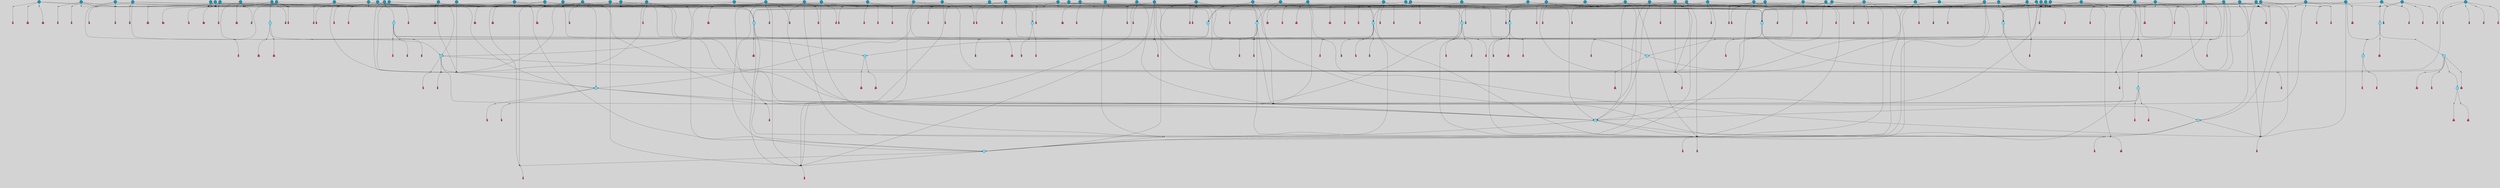 // File exported with GEGELATI v1.3.1
// On the 2024-04-08 17:22:32
// With the File::TPGGraphDotExporter
digraph{
	graph[pad = "0.212, 0.055" bgcolor = lightgray]
	node[shape=circle style = filled label = ""]
		T3 [fillcolor="#66ddff"]
		T4 [fillcolor="#66ddff"]
		T7 [fillcolor="#66ddff"]
		T9 [fillcolor="#66ddff"]
		T11 [fillcolor="#66ddff"]
		T24 [fillcolor="#66ddff"]
		T27 [fillcolor="#66ddff"]
		T54 [fillcolor="#66ddff"]
		T82 [fillcolor="#66ddff"]
		T111 [fillcolor="#66ddff"]
		T129 [fillcolor="#66ddff"]
		T159 [fillcolor="#1199bb"]
		T164 [fillcolor="#66ddff"]
		T195 [fillcolor="#1199bb"]
		T198 [fillcolor="#66ddff"]
		T207 [fillcolor="#66ddff"]
		T212 [fillcolor="#66ddff"]
		T240 [fillcolor="#66ddff"]
		T249 [fillcolor="#1199bb"]
		T263 [fillcolor="#1199bb"]
		T267 [fillcolor="#66ddff"]
		T287 [fillcolor="#1199bb"]
		T292 [fillcolor="#1199bb"]
		T315 [fillcolor="#1199bb"]
		T318 [fillcolor="#1199bb"]
		T319 [fillcolor="#1199bb"]
		T20 [fillcolor="#66ddff"]
		T321 [fillcolor="#66ddff"]
		T322 [fillcolor="#66ddff"]
		T323 [fillcolor="#66ddff"]
		T327 [fillcolor="#1199bb"]
		T332 [fillcolor="#1199bb"]
		T359 [fillcolor="#1199bb"]
		T382 [fillcolor="#1199bb"]
		T384 [fillcolor="#1199bb"]
		T388 [fillcolor="#1199bb"]
		T389 [fillcolor="#1199bb"]
		T394 [fillcolor="#1199bb"]
		T395 [fillcolor="#1199bb"]
		T399 [fillcolor="#1199bb"]
		T404 [fillcolor="#66ddff"]
		T406 [fillcolor="#1199bb"]
		T407 [fillcolor="#1199bb"]
		T409 [fillcolor="#1199bb"]
		T411 [fillcolor="#1199bb"]
		T412 [fillcolor="#1199bb"]
		T413 [fillcolor="#1199bb"]
		T414 [fillcolor="#1199bb"]
		T415 [fillcolor="#1199bb"]
		T342 [fillcolor="#1199bb"]
		T418 [fillcolor="#1199bb"]
		T420 [fillcolor="#1199bb"]
		T421 [fillcolor="#1199bb"]
		T422 [fillcolor="#1199bb"]
		T427 [fillcolor="#1199bb"]
		T428 [fillcolor="#1199bb"]
		T429 [fillcolor="#66ddff"]
		T438 [fillcolor="#1199bb"]
		T444 [fillcolor="#1199bb"]
		T448 [fillcolor="#1199bb"]
		T450 [fillcolor="#1199bb"]
		T452 [fillcolor="#1199bb"]
		T215 [fillcolor="#1199bb"]
		T454 [fillcolor="#1199bb"]
		T455 [fillcolor="#1199bb"]
		T457 [fillcolor="#1199bb"]
		T458 [fillcolor="#1199bb"]
		T461 [fillcolor="#1199bb"]
		T462 [fillcolor="#1199bb"]
		T463 [fillcolor="#1199bb"]
		T464 [fillcolor="#1199bb"]
		T465 [fillcolor="#1199bb"]
		T467 [fillcolor="#1199bb"]
		T468 [fillcolor="#1199bb"]
		T470 [fillcolor="#1199bb"]
		T472 [fillcolor="#1199bb"]
		T473 [fillcolor="#1199bb"]
		T483 [fillcolor="#1199bb"]
		T484 [fillcolor="#1199bb"]
		T485 [fillcolor="#1199bb"]
		T487 [fillcolor="#1199bb"]
		T488 [fillcolor="#1199bb"]
		T489 [fillcolor="#1199bb"]
		T436 [fillcolor="#1199bb"]
		T491 [fillcolor="#1199bb"]
		T493 [fillcolor="#1199bb"]
		T494 [fillcolor="#1199bb"]
		T495 [fillcolor="#1199bb"]
		T496 [fillcolor="#1199bb"]
		T497 [fillcolor="#1199bb"]
		T498 [fillcolor="#1199bb"]
		T499 [fillcolor="#1199bb"]
		T501 [fillcolor="#1199bb"]
		T504 [fillcolor="#1199bb"]
		T505 [fillcolor="#1199bb"]
		T506 [fillcolor="#1199bb"]
		T507 [fillcolor="#1199bb"]
		T508 [fillcolor="#1199bb"]
		T192 [fillcolor="#1199bb"]
		T511 [fillcolor="#1199bb"]
		T512 [fillcolor="#1199bb"]
		T513 [fillcolor="#1199bb"]
		T514 [fillcolor="#1199bb"]
		T515 [fillcolor="#1199bb"]
		T516 [fillcolor="#1199bb"]
		T517 [fillcolor="#1199bb"]
		P5006 [fillcolor="#cccccc" shape=point] //6|
		I5006 [shape=box style=invis label="6|1&2|6#1|7&#92;n10|7&2|0#1|5&#92;n9|4&0|1#2|2&#92;n8|6&0|0#1|0&#92;n"]
		P5006 -> I5006[style=invis]
		A3827 [fillcolor="#ff3366" shape=box margin=0.03 width=0 height=0 label="3"]
		T3 -> P5006 -> A3827
		P5007 [fillcolor="#cccccc" shape=point] //3|
		I5007 [shape=box style=invis label="7|6&2|4#0|2&#92;n10|3&2|7#1|4&#92;n11|6&0|4#0|1&#92;n7|1&0|0#2|6&#92;n7|6&0|3#2|6&#92;n4|0&2|6#0|1&#92;n4|4&2|5#0|2&#92;n4|6&0|4#2|7&#92;n10|0&2|3#1|5&#92;n2|6&0|5#0|2&#92;n1|0&2|3#0|7&#92;n1|6&2|0#0|5&#92;n6|2&0|1#0|7&#92;n9|2&0|3#2|7&#92;n5|3&0|6#0|6&#92;n1|7&2|5#2|3&#92;n8|1&2|7#0|6&#92;n1|0&2|5#2|1&#92;n7|1&2|2#2|5&#92;n7|4&2|6#0|3&#92;n"]
		P5007 -> I5007[style=invis]
		A3828 [fillcolor="#ff3366" shape=box margin=0.03 width=0 height=0 label="4"]
		T3 -> P5007 -> A3828
		P5008 [fillcolor="#cccccc" shape=point] //7|
		I5008 [shape=box style=invis label="0|2&2|4#2|6&#92;n5|3&0|6#0|1&#92;n4|7&2|6#0|5&#92;n7|6&0|7#0|5&#92;n10|7&2|2#1|1&#92;n"]
		P5008 -> I5008[style=invis]
		A3829 [fillcolor="#ff3366" shape=box margin=0.03 width=0 height=0 label="4"]
		T4 -> P5008 -> A3829
		P5009 [fillcolor="#cccccc" shape=point] //0|
		I5009 [shape=box style=invis label="2|5&0|1#0|6&#92;n6|1&2|2#2|7&#92;n8|0&0|3#1|4&#92;n4|3&2|5#2|4&#92;n8|1&2|4#0|0&#92;n6|6&0|1#2|6&#92;n11|7&2|4#2|5&#92;n6|2&2|4#0|2&#92;n8|5&2|4#2|4&#92;n2|1&2|1#2|2&#92;n2|7&2|5#2|6&#92;n9|7&0|5#0|4&#92;n1|2&0|5#2|6&#92;n4|2&2|3#2|7&#92;n3|3&2|1#0|2&#92;n"]
		P5009 -> I5009[style=invis]
		A3830 [fillcolor="#ff3366" shape=box margin=0.03 width=0 height=0 label="5"]
		T4 -> P5009 -> A3830
		P5010 [fillcolor="#cccccc" shape=point] //-3|
		I5010 [shape=box style=invis label="1|6&2|7#0|7&#92;n10|2&0|7#1|3&#92;n9|6&2|7#2|2&#92;n5|3&0|7#0|7&#92;n1|6&2|3#0|0&#92;n2|3&2|3#2|2&#92;n5|1&2|6#0|6&#92;n"]
		P5010 -> I5010[style=invis]
		A3831 [fillcolor="#ff3366" shape=box margin=0.03 width=0 height=0 label="7"]
		T7 -> P5010 -> A3831
		P5011 [fillcolor="#cccccc" shape=point] //5|
		I5011 [shape=box style=invis label="0|5&2|3#0|1&#92;n0|6&2|1#2|4&#92;n6|2&2|6#0|7&#92;n7|4&0|3#0|1&#92;n5|4&0|7#1|6&#92;n9|1&0|5#2|2&#92;n6|3&2|3#1|7&#92;n11|7&2|4#1|6&#92;n2|5&0|1#0|0&#92;n4|7&0|0#0|2&#92;n6|2&0|6#0|0&#92;n2|1&2|6#2|4&#92;n10|0&2|0#1|0&#92;n6|6&2|4#0|6&#92;n"]
		P5011 -> I5011[style=invis]
		A3832 [fillcolor="#ff3366" shape=box margin=0.03 width=0 height=0 label="8"]
		T7 -> P5011 -> A3832
		P5012 [fillcolor="#cccccc" shape=point] //-6|
		I5012 [shape=box style=invis label="11|1&0|7#2|0&#92;n10|4&0|1#1|0&#92;n4|3&2|4#2|1&#92;n0|5&2|0#0|0&#92;n6|1&0|0#0|3&#92;n8|2&2|0#0|4&#92;n11|4&2|0#1|6&#92;n7|0&2|6#2|3&#92;n5|3&2|6#2|0&#92;n2|0&2|0#0|4&#92;n"]
		P5012 -> I5012[style=invis]
		A3833 [fillcolor="#ff3366" shape=box margin=0.03 width=0 height=0 label="9"]
		T9 -> P5012 -> A3833
		P5013 [fillcolor="#cccccc" shape=point] //2|
		I5013 [shape=box style=invis label="6|3&2|7#1|4&#92;n8|6&0|0#2|5&#92;n2|1&0|2#0|3&#92;n8|7&0|6#0|4&#92;n2|1&2|0#0|1&#92;n0|0&2|2#2|3&#92;n6|6&0|7#2|1&#92;n6|1&0|7#2|6&#92;n5|4&2|7#0|4&#92;n0|3&0|4#2|0&#92;n11|0&2|0#2|5&#92;n4|5&2|5#2|4&#92;n5|7&0|6#0|4&#92;n9|7&2|5#0|3&#92;n5|4&2|1#0|3&#92;n5|3&0|1#1|7&#92;n0|4&0|3#2|5&#92;n"]
		P5013 -> I5013[style=invis]
		A3834 [fillcolor="#ff3366" shape=box margin=0.03 width=0 height=0 label="10"]
		T9 -> P5013 -> A3834
		P5014 [fillcolor="#cccccc" shape=point] //6|
		I5014 [shape=box style=invis label="3|0&2|7#2|2&#92;n3|2&0|4#2|5&#92;n5|1&0|2#1|0&#92;n8|7&0|1#2|0&#92;n8|5&0|3#0|6&#92;n0|2&0|2#2|3&#92;n1|5&2|5#0|5&#92;n5|6&0|6#0|7&#92;n6|7&0|0#2|6&#92;n1|2&2|3#0|0&#92;n7|7&2|3#0|4&#92;n0|7&2|7#0|6&#92;n1|0&2|2#2|7&#92;n4|4&0|1#0|0&#92;n"]
		P5014 -> I5014[style=invis]
		A3835 [fillcolor="#ff3366" shape=box margin=0.03 width=0 height=0 label="11"]
		T11 -> P5014 -> A3835
		P5015 [fillcolor="#cccccc" shape=point] //-4|
		I5015 [shape=box style=invis label="4|1&0|4#2|6&#92;n1|2&2|2#2|0&#92;n1|2&2|0#0|6&#92;n8|4&2|3#2|5&#92;n5|5&2|1#1|0&#92;n"]
		P5015 -> I5015[style=invis]
		A3836 [fillcolor="#ff3366" shape=box margin=0.03 width=0 height=0 label="12"]
		T11 -> P5015 -> A3836
		P5016 [fillcolor="#cccccc" shape=point] //-3|
		I5016 [shape=box style=invis label="8|1&2|3#0|5&#92;n0|6&0|5#0|5&#92;n3|7&2|1#0|6&#92;n3|5&0|1#0|0&#92;n9|5&2|0#0|4&#92;n3|5&0|2#0|3&#92;n10|6&2|4#1|0&#92;n9|4&2|7#2|6&#92;n1|7&2|5#2|2&#92;n"]
		P5016 -> I5016[style=invis]
		A3837 [fillcolor="#ff3366" shape=box margin=0.03 width=0 height=0 label="5"]
		T4 -> P5016 -> A3837
		P5017 [fillcolor="#cccccc" shape=point] //1|
		I5017 [shape=box style=invis label="5|1&0|6#2|7&#92;n2|4&0|4#2|2&#92;n0|6&0|5#0|4&#92;n10|6&2|5#1|6&#92;n9|3&0|1#1|7&#92;n10|3&2|2#1|0&#92;n5|0&0|0#2|1&#92;n11|3&2|3#1|5&#92;n10|3&0|1#1|0&#92;n2|4&0|1#0|1&#92;n0|2&0|3#2|4&#92;n9|2&2|1#2|5&#92;n11|7&2|6#2|6&#92;n"]
		P5017 -> I5017[style=invis]
		T24 -> P5017 -> T7
		P5018 [fillcolor="#cccccc" shape=point] //5|
		I5018 [shape=box style=invis label="3|0&2|0#0|1&#92;n3|0&0|7#0|1&#92;n5|3&0|2#2|6&#92;n4|4&2|4#2|6&#92;n11|2&0|7#1|6&#92;n2|7&2|2#2|5&#92;n9|3&2|6#2|7&#92;n7|7&0|0#0|4&#92;n6|1&2|4#2|3&#92;n5|4&2|0#1|6&#92;n1|3&0|7#0|4&#92;n"]
		P5018 -> I5018[style=invis]
		A3838 [fillcolor="#ff3366" shape=box margin=0.03 width=0 height=0 label="7"]
		T24 -> P5018 -> A3838
		P5019 [fillcolor="#cccccc" shape=point] //-2|
		I5019 [shape=box style=invis label="4|1&0|4#0|3&#92;n4|2&0|5#2|0&#92;n5|5&2|6#0|5&#92;n1|4&0|1#0|2&#92;n6|3&2|7#1|5&#92;n0|4&2|0#0|3&#92;n8|5&2|5#1|2&#92;n10|7&2|7#1|1&#92;n3|4&0|0#2|1&#92;n3|6&2|5#2|5&#92;n8|3&0|1#0|7&#92;n10|0&2|7#1|3&#92;n4|1&2|4#0|1&#92;n9|3&2|0#0|4&#92;n3|6&2|0#0|4&#92;n1|2&0|6#2|1&#92;n4|0&2|1#2|2&#92;n"]
		P5019 -> I5019[style=invis]
		A3839 [fillcolor="#ff3366" shape=box margin=0.03 width=0 height=0 label="14"]
		T24 -> P5019 -> A3839
		P5020 [fillcolor="#cccccc" shape=point] //2|
		I5020 [shape=box style=invis label="9|1&2|3#0|1&#92;n5|2&2|0#2|4&#92;n3|6&2|5#2|7&#92;n7|0&2|5#0|4&#92;n1|2&0|3#0|5&#92;n7|3&2|7#0|0&#92;n"]
		P5020 -> I5020[style=invis]
		A3840 [fillcolor="#ff3366" shape=box margin=0.03 width=0 height=0 label="2"]
		T27 -> P5020 -> A3840
		P5021 [fillcolor="#cccccc" shape=point] //-6|
		I5021 [shape=box style=invis label="7|5&0|4#0|4&#92;n11|0&2|5#2|1&#92;n"]
		P5021 -> I5021[style=invis]
		A3841 [fillcolor="#ff3366" shape=box margin=0.03 width=0 height=0 label="3"]
		T27 -> P5021 -> A3841
		T27 -> P5007
		T27 -> P5009
		P5022 [fillcolor="#cccccc" shape=point] //0|
		I5022 [shape=box style=invis label="4|0&0|3#2|7&#92;n10|2&0|3#1|7&#92;n3|5&0|2#0|3&#92;n4|5&0|0#2|1&#92;n10|7&2|0#1|2&#92;n5|3&2|3#1|6&#92;n9|5&2|0#0|4&#92;n5|4&2|7#0|2&#92;n10|3&2|7#1|4&#92;n7|2&0|1#2|6&#92;n8|6&0|5#0|5&#92;n8|7&2|3#0|5&#92;n2|6&2|4#0|0&#92;n"]
		P5022 -> I5022[style=invis]
		A3842 [fillcolor="#ff3366" shape=box margin=0.03 width=0 height=0 label="5"]
		T27 -> P5022 -> A3842
		P5023 [fillcolor="#cccccc" shape=point] //8|
		I5023 [shape=box style=invis label="9|0&0|1#2|0&#92;n10|1&2|5#1|4&#92;n8|2&2|6#0|4&#92;n2|4&2|5#2|3&#92;n4|2&2|2#0|2&#92;n7|5&0|2#0|0&#92;n8|2&2|1#1|3&#92;n8|7&0|7#2|1&#92;n1|1&0|0#0|7&#92;n5|6&2|5#1|0&#92;n6|6&2|5#0|0&#92;n11|4&0|3#2|6&#92;n4|2&2|4#0|7&#92;n5|6&0|1#2|0&#92;n11|3&0|2#0|7&#92;n"]
		P5023 -> I5023[style=invis]
		A3843 [fillcolor="#ff3366" shape=box margin=0.03 width=0 height=0 label="6"]
		T54 -> P5023 -> A3843
		T54 -> P5018
		P5024 [fillcolor="#cccccc" shape=point] //-10|
		I5024 [shape=box style=invis label="3|6&0|0#0|4&#92;n4|1&2|4#0|1&#92;n5|1&0|1#0|4&#92;n5|5&2|6#0|5&#92;n6|5&0|6#0|3&#92;n11|1&2|0#0|1&#92;n0|7&2|0#0|3&#92;n1|2&0|6#0|1&#92;n8|0&0|4#2|0&#92;n0|4&0|7#2|7&#92;n7|0&2|7#1|3&#92;n3|1&0|5#2|5&#92;n5|1&0|4#0|3&#92;n2|2&0|2#0|0&#92;n8|3&0|1#0|7&#92;n3|0&0|3#0|5&#92;n7|2&0|5#2|0&#92;n6|3&2|7#1|5&#92;n4|7&2|7#2|1&#92;n"]
		P5024 -> I5024[style=invis]
		A3844 [fillcolor="#ff3366" shape=box margin=0.03 width=0 height=0 label="14"]
		T54 -> P5024 -> A3844
		T54 -> P5011
		P5025 [fillcolor="#cccccc" shape=point] //6|
		I5025 [shape=box style=invis label="7|0&2|5#1|2&#92;n10|6&2|1#1|3&#92;n7|5&0|2#0|7&#92;n10|7&0|1#1|5&#92;n4|6&2|5#0|5&#92;n4|4&0|7#2|7&#92;n"]
		P5025 -> I5025[style=invis]
		A3845 [fillcolor="#ff3366" shape=box margin=0.03 width=0 height=0 label="7"]
		T82 -> P5025 -> A3845
		P5026 [fillcolor="#cccccc" shape=point] //6|
		I5026 [shape=box style=invis label="0|5&2|3#0|1&#92;n0|6&2|1#2|4&#92;n9|1&0|5#2|2&#92;n7|4&0|3#0|1&#92;n5|4&0|7#1|6&#92;n2|5&0|1#0|0&#92;n6|3&2|3#1|7&#92;n11|7&2|4#1|6&#92;n6|2&2|6#0|1&#92;n4|7&0|0#0|2&#92;n6|2&0|6#0|0&#92;n9|1&2|6#2|4&#92;n10|0&2|0#1|0&#92;n6|6&2|4#0|6&#92;n"]
		P5026 -> I5026[style=invis]
		A3846 [fillcolor="#ff3366" shape=box margin=0.03 width=0 height=0 label="8"]
		T82 -> P5026 -> A3846
		T82 -> P5012
		P5027 [fillcolor="#cccccc" shape=point] //-5|
		I5027 [shape=box style=invis label="0|0&2|3#0|2&#92;n10|5&0|6#1|3&#92;n7|3&0|6#2|3&#92;n3|4&0|6#0|6&#92;n10|5&0|2#1|1&#92;n5|0&0|1#0|3&#92;n6|6&2|5#1|5&#92;n7|4&0|2#1|7&#92;n5|7&0|1#2|5&#92;n1|5&0|0#0|3&#92;n7|5&2|1#2|6&#92;n9|0&0|2#0|0&#92;n4|0&2|4#0|0&#92;n4|6&0|0#2|3&#92;n3|1&0|6#2|5&#92;n7|7&2|1#2|3&#92;n9|4&2|2#0|6&#92;n"]
		P5027 -> I5027[style=invis]
		T111 -> P5027 -> T9
		P5028 [fillcolor="#cccccc" shape=point] //7|
		I5028 [shape=box style=invis label="7|4&2|1#2|0&#92;n4|1&2|4#2|3&#92;n5|0&2|0#2|2&#92;n6|1&2|4#2|6&#92;n"]
		P5028 -> I5028[style=invis]
		A3847 [fillcolor="#ff3366" shape=box margin=0.03 width=0 height=0 label="9"]
		T111 -> P5028 -> A3847
		P5029 [fillcolor="#cccccc" shape=point] //2|
		I5029 [shape=box style=invis label="3|0&2|0#0|1&#92;n11|2&0|7#1|6&#92;n8|7&2|4#0|5&#92;n5|3&0|2#2|6&#92;n4|4&2|4#2|6&#92;n3|0&0|7#0|1&#92;n2|7&2|2#2|5&#92;n9|3&2|6#2|7&#92;n7|7&0|0#0|4&#92;n6|1&2|4#1|3&#92;n5|4&2|0#1|6&#92;n1|3&0|7#0|4&#92;n"]
		P5029 -> I5029[style=invis]
		A3848 [fillcolor="#ff3366" shape=box margin=0.03 width=0 height=0 label="7"]
		T111 -> P5029 -> A3848
		T111 -> P5012
		T129 -> P5023
		T129 -> P5018
		P5030 [fillcolor="#cccccc" shape=point] //10|
		I5030 [shape=box style=invis label="4|5&2|7#2|1&#92;n1|7&2|3#0|6&#92;n3|5&2|2#0|3&#92;n10|3&0|7#1|4&#92;n7|1&0|4#2|6&#92;n10|2&0|3#1|7&#92;n9|5&2|0#0|4&#92;n4|0&0|3#2|7&#92;n11|4&2|6#1|2&#92;n5|4&2|7#0|2&#92;n2|6&2|4#0|0&#92;n6|5&0|7#2|1&#92;n5|3&2|3#1|6&#92;n10|7&2|0#1|2&#92;n"]
		P5030 -> I5030[style=invis]
		A3849 [fillcolor="#ff3366" shape=box margin=0.03 width=0 height=0 label="5"]
		T129 -> P5030 -> A3849
		P5031 [fillcolor="#cccccc" shape=point] //5|
		I5031 [shape=box style=invis label="9|4&2|3#1|3&#92;n0|4&2|4#0|5&#92;n6|1&2|6#2|5&#92;n4|0&0|5#2|0&#92;n"]
		P5031 -> I5031[style=invis]
		A3850 [fillcolor="#ff3366" shape=box margin=0.03 width=0 height=0 label="7"]
		T129 -> P5031 -> A3850
		P5032 [fillcolor="#cccccc" shape=point] //6|
		I5032 [shape=box style=invis label="9|4&2|7#0|6&#92;n8|4&0|1#1|0&#92;n1|3&0|0#2|1&#92;n2|4&0|6#2|2&#92;n5|1&2|5#0|7&#92;n3|0&0|3#2|6&#92;n2|2&2|6#0|2&#92;n8|4&0|4#2|2&#92;n5|1&2|4#0|3&#92;n9|4&0|6#0|6&#92;n5|0&2|2#1|5&#92;n11|7&0|0#1|1&#92;n0|4&0|3#0|3&#92;n7|7&2|4#2|5&#92;n1|5&0|1#2|1&#92;n"]
		P5032 -> I5032[style=invis]
		A3851 [fillcolor="#ff3366" shape=box margin=0.03 width=0 height=0 label="1"]
		T129 -> P5032 -> A3851
		P5033 [fillcolor="#cccccc" shape=point] //7|
		I5033 [shape=box style=invis label="7|0&2|1#2|0&#92;n9|7&2|1#1|7&#92;n8|2&0|1#1|0&#92;n6|6&0|2#1|1&#92;n2|2&0|5#0|0&#92;n5|7&0|0#2|1&#92;n5|1&2|5#1|5&#92;n4|7&2|4#2|3&#92;n10|5&2|2#1|5&#92;n1|3&2|2#2|0&#92;n10|2&2|6#1|5&#92;n"]
		P5033 -> I5033[style=invis]
		A3852 [fillcolor="#ff3366" shape=box margin=0.03 width=0 height=0 label="1"]
		T159 -> P5033 -> A3852
		P5034 [fillcolor="#cccccc" shape=point] //7|
		I5034 [shape=box style=invis label="7|4&2|7#0|4&#92;n4|6&0|1#2|5&#92;n2|1&2|3#0|0&#92;n4|3&2|0#0|1&#92;n0|0&2|7#2|7&#92;n7|7&0|5#2|3&#92;n5|0&2|1#2|2&#92;n10|0&0|4#1|2&#92;n4|4&0|7#0|0&#92;n6|7&0|2#0|1&#92;n1|4&2|5#0|4&#92;n"]
		P5034 -> I5034[style=invis]
		A3853 [fillcolor="#ff3366" shape=box margin=0.03 width=0 height=0 label="0"]
		T159 -> P5034 -> A3853
		P5035 [fillcolor="#cccccc" shape=point] //5|
		I5035 [shape=box style=invis label="0|5&2|3#0|1&#92;n0|6&2|1#2|4&#92;n6|2&2|6#0|7&#92;n9|0&2|7#1|1&#92;n7|4&0|3#0|1&#92;n11|7&2|4#1|6&#92;n9|1&0|5#2|2&#92;n5|4&0|7#1|6&#92;n2|5&0|1#0|0&#92;n4|7&0|0#0|2&#92;n6|2&0|6#0|0&#92;n2|1&2|6#2|4&#92;n10|0&0|0#1|0&#92;n6|6&2|4#0|6&#92;n"]
		P5035 -> I5035[style=invis]
		T159 -> P5035 -> T129
		T164 -> P5009
		P5036 [fillcolor="#cccccc" shape=point] //-1|
		I5036 [shape=box style=invis label="6|4&0|4#2|4&#92;n4|5&2|5#2|4&#92;n9|7&2|5#0|3&#92;n3|7&2|6#0|6&#92;n8|7&0|6#0|4&#92;n2|1&2|0#0|1&#92;n8|6&0|0#2|5&#92;n2|1&0|2#0|3&#92;n6|1&0|7#2|6&#92;n6|3&0|1#1|6&#92;n5|4&2|7#0|4&#92;n0|7&0|4#2|0&#92;n11|0&2|0#2|5&#92;n3|7&2|0#2|7&#92;n8|3&2|7#1|4&#92;n5|7&0|6#0|4&#92;n0|0&2|3#2|3&#92;n5|4&2|1#0|3&#92;n0|4&0|3#2|5&#92;n"]
		P5036 -> I5036[style=invis]
		A3854 [fillcolor="#ff3366" shape=box margin=0.03 width=0 height=0 label="10"]
		T164 -> P5036 -> A3854
		P5037 [fillcolor="#cccccc" shape=point] //-7|
		I5037 [shape=box style=invis label="6|1&0|2#0|3&#92;n1|2&0|1#2|0&#92;n10|3&2|2#1|1&#92;n0|1&0|2#0|7&#92;n4|6&2|7#2|4&#92;n6|0&2|7#0|6&#92;n"]
		P5037 -> I5037[style=invis]
		A3855 [fillcolor="#ff3366" shape=box margin=0.03 width=0 height=0 label="7"]
		T164 -> P5037 -> A3855
		P5038 [fillcolor="#cccccc" shape=point] //-6|
		I5038 [shape=box style=invis label="11|7&0|1#0|6&#92;n3|5&0|1#0|3&#92;n1|5&0|5#0|6&#92;n1|7&2|5#2|2&#92;n0|0&0|2#2|2&#92;n4|4&0|1#0|5&#92;n6|4&2|2#0|2&#92;n0|6&2|5#0|5&#92;n0|3&2|2#2|6&#92;n"]
		P5038 -> I5038[style=invis]
		A3856 [fillcolor="#ff3366" shape=box margin=0.03 width=0 height=0 label="5"]
		T164 -> P5038 -> A3856
		P5039 [fillcolor="#cccccc" shape=point] //4|
		I5039 [shape=box style=invis label="4|3&0|6#0|3&#92;n5|7&2|3#2|2&#92;n5|6&0|7#1|2&#92;n1|4&2|6#0|3&#92;n8|4&2|1#2|5&#92;n9|5&2|4#1|4&#92;n2|4&0|5#0|7&#92;n10|0&0|6#1|3&#92;n3|0&0|6#0|2&#92;n2|7&2|7#2|6&#92;n5|2&0|5#1|5&#92;n10|4&2|5#1|7&#92;n4|0&0|4#2|4&#92;n11|1&0|4#2|6&#92;n10|6&2|0#1|4&#92;n9|7&0|3#1|4&#92;n4|5&2|7#0|6&#92;n11|5&2|6#2|3&#92;n0|3&0|5#0|1&#92;n"]
		P5039 -> I5039[style=invis]
		A3857 [fillcolor="#ff3366" shape=box margin=0.03 width=0 height=0 label="13"]
		T164 -> P5039 -> A3857
		P5040 [fillcolor="#cccccc" shape=point] //5|
		I5040 [shape=box style=invis label="3|0&2|0#2|1&#92;n3|0&0|7#0|1&#92;n5|3&0|2#2|6&#92;n4|4&2|4#2|6&#92;n5|4&2|0#1|6&#92;n2|7&2|2#2|5&#92;n1|3&0|7#0|4&#92;n11|6&2|2#0|7&#92;n7|7&0|0#0|4&#92;n6|1&2|4#2|3&#92;n11|0&0|7#1|6&#92;n9|3&2|6#2|7&#92;n"]
		P5040 -> I5040[style=invis]
		A3858 [fillcolor="#ff3366" shape=box margin=0.03 width=0 height=0 label="7"]
		T195 -> P5040 -> A3858
		P5041 [fillcolor="#cccccc" shape=point] //4|
		I5041 [shape=box style=invis label="7|1&0|6#0|1&#92;n6|7&2|7#1|7&#92;n10|1&2|1#1|1&#92;n9|6&2|2#1|4&#92;n4|7&0|4#2|2&#92;n9|6&0|5#1|1&#92;n10|0&2|6#1|6&#92;n5|1&0|1#2|3&#92;n10|1&0|5#1|0&#92;n3|4&2|3#0|0&#92;n8|2&0|5#2|4&#92;n1|6&2|0#0|0&#92;n2|3&0|1#2|6&#92;n5|2&2|2#1|6&#92;n2|2&0|1#2|1&#92;n3|1&2|7#0|3&#92;n6|7&2|3#0|4&#92;n"]
		P5041 -> I5041[style=invis]
		A3859 [fillcolor="#ff3366" shape=box margin=0.03 width=0 height=0 label="10"]
		T195 -> P5041 -> A3859
		P5042 [fillcolor="#cccccc" shape=point] //-4|
		I5042 [shape=box style=invis label="0|4&0|0#2|7&#92;n8|5&2|4#2|4&#92;n4|3&2|5#2|4&#92;n11|7&2|2#2|5&#92;n6|5&2|2#2|7&#92;n3|2&0|7#0|7&#92;n3|3&2|1#0|3&#92;n2|6&0|3#2|5&#92;n0|1&2|6#2|2&#92;n8|2&0|0#1|6&#92;n0|7&0|5#0|4&#92;n9|5&0|3#2|7&#92;n2|7&2|5#2|6&#92;n9|0&2|0#0|1&#92;n1|2&2|4#0|2&#92;n"]
		P5042 -> I5042[style=invis]
		T195 -> P5042 -> T27
		T195 -> P5034
		P5043 [fillcolor="#cccccc" shape=point] //-3|
		I5043 [shape=box style=invis label="0|0&2|7#2|7&#92;n4|6&0|2#2|5&#92;n2|1&2|3#0|0&#92;n4|3&2|0#0|1&#92;n7|4&2|7#0|4&#92;n5|0&2|1#2|2&#92;n10|0&0|4#1|2&#92;n4|4&0|7#0|0&#92;n6|7&0|2#0|1&#92;n1|4&2|5#0|4&#92;n"]
		P5043 -> I5043[style=invis]
		A3860 [fillcolor="#ff3366" shape=box margin=0.03 width=0 height=0 label="0"]
		T198 -> P5043 -> A3860
		P5044 [fillcolor="#cccccc" shape=point] //-3|
		I5044 [shape=box style=invis label="3|7&0|0#0|2&#92;n11|5&0|1#1|1&#92;n4|1&0|6#2|6&#92;n4|0&0|1#0|5&#92;n"]
		P5044 -> I5044[style=invis]
		T198 -> P5044 -> T24
		T198 -> P5018
		P5045 [fillcolor="#cccccc" shape=point] //-2|
		I5045 [shape=box style=invis label="5|2&2|0#2|4&#92;n9|1&2|3#0|1&#92;n3|6&2|5#2|7&#92;n7|0&2|1#0|4&#92;n1|2&0|3#0|5&#92;n7|3&2|7#0|0&#92;n"]
		P5045 -> I5045[style=invis]
		A3861 [fillcolor="#ff3366" shape=box margin=0.03 width=0 height=0 label="2"]
		T198 -> P5045 -> A3861
		P5046 [fillcolor="#cccccc" shape=point] //-9|
		I5046 [shape=box style=invis label="4|1&0|4#2|6&#92;n11|0&2|0#0|6&#92;n8|4&2|3#2|5&#92;n6|0&0|3#0|1&#92;n"]
		P5046 -> I5046[style=invis]
		T198 -> P5046 -> T11
		T207 -> P5033
		T207 -> P5044
		P5047 [fillcolor="#cccccc" shape=point] //5|
		I5047 [shape=box style=invis label="8|1&2|6#0|6&#92;n3|0&0|7#0|1&#92;n11|3&0|2#2|6&#92;n4|4&2|4#2|6&#92;n11|2&0|7#1|6&#92;n2|7&2|2#2|5&#92;n7|7&0|0#0|4&#92;n6|1&2|4#2|3&#92;n5|4&2|0#1|6&#92;n3|0&2|0#0|1&#92;n1|3&0|7#0|4&#92;n"]
		P5047 -> I5047[style=invis]
		A3862 [fillcolor="#ff3366" shape=box margin=0.03 width=0 height=0 label="7"]
		T207 -> P5047 -> A3862
		P5048 [fillcolor="#cccccc" shape=point] //5|
		I5048 [shape=box style=invis label="10|4&2|6#1|2&#92;n8|4&0|1#1|0&#92;n0|4&2|6#0|0&#92;n8|4&2|5#2|1&#92;n7|5&2|5#1|0&#92;n3|6&0|6#2|2&#92;n1|7&0|7#0|5&#92;n2|0&0|7#2|4&#92;n9|4&2|6#2|7&#92;n2|6&2|2#0|0&#92;n11|7&2|7#0|7&#92;n5|5&0|0#0|1&#92;n10|1&0|0#1|0&#92;n7|3&0|1#2|5&#92;n9|2&2|7#1|5&#92;n9|0&2|5#1|2&#92;n1|6&2|4#2|2&#92;n3|3&2|2#0|7&#92;n1|6&2|0#0|0&#92;n6|4&2|6#1|0&#92;n"]
		P5048 -> I5048[style=invis]
		A3863 [fillcolor="#ff3366" shape=box margin=0.03 width=0 height=0 label="1"]
		T207 -> P5048 -> A3863
		P5049 [fillcolor="#cccccc" shape=point] //7|
		I5049 [shape=box style=invis label="6|1&2|6#2|7&#92;n7|0&2|4#2|3&#92;n3|3&0|7#0|6&#92;n5|4&0|2#2|4&#92;n8|5&2|6#2|7&#92;n0|0&2|3#0|3&#92;n5|4&2|4#2|6&#92;n"]
		P5049 -> I5049[style=invis]
		T207 -> P5049 -> T4
		P5050 [fillcolor="#cccccc" shape=point] //6|
		I5050 [shape=box style=invis label="9|4&2|7#0|6&#92;n8|4&0|1#1|0&#92;n1|3&0|0#2|1&#92;n2|4&0|6#2|2&#92;n5|1&2|5#0|7&#92;n3|0&0|3#2|6&#92;n2|2&2|6#0|2&#92;n8|4&0|4#2|2&#92;n5|1&2|4#0|3&#92;n9|4&0|6#0|6&#92;n5|0&2|2#1|5&#92;n11|7&0|0#1|1&#92;n0|4&0|3#0|3&#92;n7|7&2|4#2|5&#92;n1|5&0|1#2|1&#92;n"]
		P5050 -> I5050[style=invis]
		A3864 [fillcolor="#ff3366" shape=box margin=0.03 width=0 height=0 label="1"]
		T212 -> P5050 -> A3864
		P5051 [fillcolor="#cccccc" shape=point] //5|
		I5051 [shape=box style=invis label="3|0&2|0#0|1&#92;n3|0&0|7#0|1&#92;n5|3&0|2#2|6&#92;n4|4&2|4#2|6&#92;n11|2&0|7#1|6&#92;n2|7&2|2#2|5&#92;n9|3&2|6#2|7&#92;n7|7&0|0#0|4&#92;n6|1&2|4#2|3&#92;n5|4&2|0#1|6&#92;n1|3&0|7#0|4&#92;n"]
		P5051 -> I5051[style=invis]
		A3865 [fillcolor="#ff3366" shape=box margin=0.03 width=0 height=0 label="7"]
		T212 -> P5051 -> A3865
		P5052 [fillcolor="#cccccc" shape=point] //8|
		I5052 [shape=box style=invis label="9|0&0|1#2|0&#92;n10|1&2|5#1|4&#92;n8|2&2|6#0|4&#92;n2|4&2|5#2|3&#92;n4|2&2|2#0|2&#92;n7|5&0|2#0|0&#92;n8|2&2|1#1|3&#92;n8|7&0|7#2|1&#92;n1|1&0|0#0|7&#92;n5|6&2|5#1|0&#92;n6|6&2|5#0|0&#92;n11|4&0|3#2|6&#92;n4|2&2|4#0|7&#92;n5|6&0|1#2|0&#92;n11|3&0|2#0|7&#92;n"]
		P5052 -> I5052[style=invis]
		A3866 [fillcolor="#ff3366" shape=box margin=0.03 width=0 height=0 label="6"]
		T212 -> P5052 -> A3866
		P5053 [fillcolor="#cccccc" shape=point] //5|
		I5053 [shape=box style=invis label="9|4&2|3#1|3&#92;n0|4&2|4#0|5&#92;n6|1&2|6#2|5&#92;n4|0&0|5#2|0&#92;n"]
		P5053 -> I5053[style=invis]
		A3867 [fillcolor="#ff3366" shape=box margin=0.03 width=0 height=0 label="7"]
		T212 -> P5053 -> A3867
		P5054 [fillcolor="#cccccc" shape=point] //10|
		I5054 [shape=box style=invis label="4|5&2|7#2|1&#92;n1|7&2|3#0|6&#92;n3|5&2|2#0|3&#92;n10|3&0|7#1|4&#92;n7|1&0|4#2|6&#92;n10|2&0|3#1|7&#92;n9|5&2|0#0|4&#92;n4|0&0|3#2|7&#92;n11|4&2|6#1|2&#92;n5|4&2|7#0|2&#92;n2|6&2|4#0|0&#92;n6|5&0|7#2|1&#92;n5|3&2|3#1|6&#92;n10|7&2|0#1|2&#92;n"]
		P5054 -> I5054[style=invis]
		A3868 [fillcolor="#ff3366" shape=box margin=0.03 width=0 height=0 label="5"]
		T212 -> P5054 -> A3868
		T240 -> P5033
		P5055 [fillcolor="#cccccc" shape=point] //7|
		I5055 [shape=box style=invis label="7|4&2|7#0|4&#92;n1|4&2|5#0|4&#92;n2|1&2|3#0|0&#92;n4|3&2|0#0|1&#92;n0|0&2|7#2|7&#92;n7|7&0|5#2|3&#92;n5|0&2|1#2|2&#92;n6|6&2|5#0|2&#92;n5|0&0|4#1|2&#92;n4|4&0|7#0|0&#92;n6|7&0|2#0|1&#92;n4|6&0|1#2|5&#92;n"]
		P5055 -> I5055[style=invis]
		A3869 [fillcolor="#ff3366" shape=box margin=0.03 width=0 height=0 label="0"]
		T240 -> P5055 -> A3869
		T240 -> P5044
		P5056 [fillcolor="#cccccc" shape=point] //1|
		I5056 [shape=box style=invis label="3|2&2|4#2|5&#92;n2|5&0|1#0|6&#92;n6|2&2|4#0|2&#92;n3|3&2|1#0|2&#92;n3|3&2|1#2|7&#92;n8|1&2|4#0|2&#92;n4|3&2|5#2|4&#92;n4|2&2|3#2|7&#92;n6|1&2|2#2|7&#92;n9|3&2|7#2|0&#92;n6|7&0|3#0|3&#92;n8|5&2|4#2|4&#92;n9|1&2|0#2|2&#92;n2|7&2|5#2|6&#92;n1|2&0|5#0|6&#92;n6|6&0|1#2|6&#92;n8|0&0|3#1|4&#92;n"]
		P5056 -> I5056[style=invis]
		A3870 [fillcolor="#ff3366" shape=box margin=0.03 width=0 height=0 label="5"]
		T240 -> P5056 -> A3870
		P5057 [fillcolor="#cccccc" shape=point] //8|
		I5057 [shape=box style=invis label="5|4&2|1#1|0&#92;n3|0&0|3#2|0&#92;n3|7&2|2#0|6&#92;n6|6&0|2#2|4&#92;n0|0&0|2#0|6&#92;n"]
		P5057 -> I5057[style=invis]
		T249 -> P5057 -> T164
		T249 -> P5040
		T249 -> P5034
		T249 -> P5018
		P5058 [fillcolor="#cccccc" shape=point] //10|
		I5058 [shape=box style=invis label="6|1&2|4#2|3&#92;n3|0&0|7#0|1&#92;n5|3&0|2#2|6&#92;n4|4&0|4#2|6&#92;n5|4&2|0#1|6&#92;n10|5&0|6#1|5&#92;n2|5&2|1#2|2&#92;n1|3&0|7#0|4&#92;n3|0&2|0#0|1&#92;n11|2&0|5#1|6&#92;n9|3&2|6#2|7&#92;n7|7&0|0#0|4&#92;n"]
		P5058 -> I5058[style=invis]
		A3871 [fillcolor="#ff3366" shape=box margin=0.03 width=0 height=0 label="7"]
		T249 -> P5058 -> A3871
		P5059 [fillcolor="#cccccc" shape=point] //-2|
		I5059 [shape=box style=invis label="11|7&2|0#1|7&#92;n4|3&0|1#2|5&#92;n0|4&2|4#2|7&#92;n1|6&0|0#0|4&#92;n4|0&0|0#0|5&#92;n0|6&2|3#2|0&#92;n9|6&2|5#1|3&#92;n0|7&2|1#2|5&#92;n4|4&0|5#0|1&#92;n10|4&0|0#1|0&#92;n"]
		P5059 -> I5059[style=invis]
		A3872 [fillcolor="#ff3366" shape=box margin=0.03 width=0 height=0 label="12"]
		T263 -> P5059 -> A3872
		P5060 [fillcolor="#cccccc" shape=point] //-3|
		I5060 [shape=box style=invis label="7|2&2|4#0|2&#92;n4|1&2|6#0|1&#92;n11|6&0|4#0|1&#92;n7|1&0|0#2|6&#92;n6|2&0|1#0|7&#92;n10|3&2|7#1|4&#92;n3|5&2|3#0|1&#92;n4|4&2|5#0|2&#92;n4|6&0|4#2|7&#92;n2|5&0|5#0|2&#92;n10|0&2|3#1|4&#92;n0|1&2|7#0|6&#92;n7|6&0|3#2|6&#92;n1|3&0|6#2|0&#92;n5|3&0|6#0|6&#92;n1|4&2|5#2|3&#92;n1|6&2|0#0|5&#92;n9|2&0|3#2|7&#92;n7|1&2|2#2|5&#92;n"]
		P5060 -> I5060[style=invis]
		T263 -> P5060 -> T207
		P5061 [fillcolor="#cccccc" shape=point] //2|
		I5061 [shape=box style=invis label="4|1&0|4#2|6&#92;n5|5&2|1#1|0&#92;n1|0&2|0#0|6&#92;n8|4&2|3#2|5&#92;n"]
		P5061 -> I5061[style=invis]
		T263 -> P5061 -> T11
		T267 -> P5033
		T267 -> P5034
		T267 -> P5060
		P5062 [fillcolor="#cccccc" shape=point] //5|
		I5062 [shape=box style=invis label="1|6&2|7#0|7&#92;n9|2&2|7#2|3&#92;n10|2&0|7#1|3&#92;n0|0&2|7#2|2&#92;n1|6&2|3#0|0&#92;n2|3&2|3#2|2&#92;n"]
		P5062 -> I5062[style=invis]
		A3873 [fillcolor="#ff3366" shape=box margin=0.03 width=0 height=0 label="7"]
		T267 -> P5062 -> A3873
		P5063 [fillcolor="#cccccc" shape=point] //-6|
		I5063 [shape=box style=invis label="6|0&0|5#2|5&#92;n0|3&2|1#2|1&#92;n"]
		P5063 -> I5063[style=invis]
		A3874 [fillcolor="#ff3366" shape=box margin=0.03 width=0 height=0 label="3"]
		T267 -> P5063 -> A3874
		P5064 [fillcolor="#cccccc" shape=point] //2|
		I5064 [shape=box style=invis label="1|7&0|0#2|1&#92;n11|7&2|0#1|3&#92;n4|3&0|1#0|5&#92;n1|6&2|4#2|4&#92;n8|6&2|4#0|0&#92;n2|7&2|5#2|6&#92;n9|6&2|3#2|2&#92;n10|4&2|0#1|0&#92;n9|0&2|5#1|3&#92;n6|1&2|6#2|7&#92;n4|4&0|5#0|1&#92;n"]
		P5064 -> I5064[style=invis]
		A3875 [fillcolor="#ff3366" shape=box margin=0.03 width=0 height=0 label="12"]
		T287 -> P5064 -> A3875
		P5065 [fillcolor="#cccccc" shape=point] //-10|
		I5065 [shape=box style=invis label="9|6&0|2#2|6&#92;n11|0&2|6#1|5&#92;n10|6&0|7#1|5&#92;n3|0&0|6#0|7&#92;n9|4&2|6#0|3&#92;n10|6&2|4#1|6&#92;n"]
		P5065 -> I5065[style=invis]
		A3876 [fillcolor="#ff3366" shape=box margin=0.03 width=0 height=0 label="4"]
		T287 -> P5065 -> A3876
		P5066 [fillcolor="#cccccc" shape=point] //7|
		I5066 [shape=box style=invis label="7|2&0|4#1|3&#92;n7|7&0|0#0|4&#92;n4|4&2|4#2|6&#92;n2|3&2|2#2|5&#92;n8|0&0|2#2|1&#92;n9|3&2|6#2|7&#92;n6|4&2|4#2|3&#92;n3|3&2|0#0|1&#92;n6|4&2|0#1|6&#92;n5|3&0|7#0|4&#92;n"]
		P5066 -> I5066[style=invis]
		A3877 [fillcolor="#ff3366" shape=box margin=0.03 width=0 height=0 label="7"]
		T287 -> P5066 -> A3877
		P5067 [fillcolor="#cccccc" shape=point] //-6|
		I5067 [shape=box style=invis label="9|0&2|0#0|1&#92;n3|2&0|2#0|3&#92;n5|4&0|5#1|7&#92;n2|1&0|4#0|3&#92;n9|2&2|0#2|4&#92;n7|6&0|4#0|2&#92;n2|3&0|6#2|6&#92;n1|2&0|3#2|0&#92;n"]
		P5067 -> I5067[style=invis]
		T287 -> P5067 -> T54
		P5068 [fillcolor="#cccccc" shape=point] //-5|
		I5068 [shape=box style=invis label="10|6&2|5#1|6&#92;n9|3&0|1#1|7&#92;n2|4&0|1#0|1&#92;n11|3&0|7#1|6&#92;n5|1&0|6#2|7&#92;n8|0&0|0#0|1&#92;n0|6&0|7#0|4&#92;n6|7&2|6#2|6&#92;n11|0&2|3#0|5&#92;n"]
		P5068 -> I5068[style=invis]
		T287 -> P5068 -> T7
		P5069 [fillcolor="#cccccc" shape=point] //-8|
		I5069 [shape=box style=invis label="0|4&0|3#2|5&#92;n2|1&0|2#2|3&#92;n8|7&0|6#0|4&#92;n0|4&2|4#0|1&#92;n9|4&2|5#0|3&#92;n0|0&2|7#2|3&#92;n4|5&2|5#2|4&#92;n5|7&0|6#0|4&#92;n5|4&2|7#0|4&#92;n0|3&0|4#2|0&#92;n6|3&2|2#1|4&#92;n11|7&2|0#2|5&#92;n6|1&0|7#2|5&#92;n5|3&0|1#1|7&#92;n2|0&2|0#0|1&#92;n6|6&0|7#2|1&#92;n"]
		P5069 -> I5069[style=invis]
		A3878 [fillcolor="#ff3366" shape=box margin=0.03 width=0 height=0 label="10"]
		T292 -> P5069 -> A3878
		P5070 [fillcolor="#cccccc" shape=point] //-4|
		I5070 [shape=box style=invis label="0|7&2|5#0|4&#92;n8|5&0|5#2|7&#92;n5|6&0|7#0|4&#92;n7|0&0|5#2|1&#92;n10|6&2|1#1|2&#92;n0|0&2|1#0|6&#92;n8|4&0|5#0|6&#92;n4|2&0|5#2|4&#92;n"]
		P5070 -> I5070[style=invis]
		A3879 [fillcolor="#ff3366" shape=box margin=0.03 width=0 height=0 label="5"]
		T292 -> P5070 -> A3879
		P5071 [fillcolor="#cccccc" shape=point] //5|
		I5071 [shape=box style=invis label="9|6&0|6#0|5&#92;n7|3&0|3#2|2&#92;n1|4&2|0#0|4&#92;n9|2&0|0#1|7&#92;n0|4&0|4#2|0&#92;n4|0&2|2#0|1&#92;n6|7&0|4#0|3&#92;n4|4&0|5#0|1&#92;n6|6&0|7#1|3&#92;n3|0&2|5#2|4&#92;n6|4&2|4#2|3&#92;n"]
		P5071 -> I5071[style=invis]
		A3880 [fillcolor="#ff3366" shape=box margin=0.03 width=0 height=0 label="9"]
		T292 -> P5071 -> A3880
		P5072 [fillcolor="#cccccc" shape=point] //-3|
		I5072 [shape=box style=invis label="6|3&2|4#1|4&#92;n5|3&0|1#1|7&#92;n2|1&0|2#2|3&#92;n8|7&0|6#0|4&#92;n2|1&2|0#0|1&#92;n0|0&2|2#2|3&#92;n6|1&0|7#2|6&#92;n5|7&0|2#0|4&#92;n0|3&0|4#2|0&#92;n11|0&2|0#2|5&#92;n6|0&2|0#1|4&#92;n8|6&0|2#2|5&#92;n5|4&2|1#0|3&#92;n9|7&2|5#0|3&#92;n5|4&2|7#0|4&#92;n"]
		P5072 -> I5072[style=invis]
		A3881 [fillcolor="#ff3366" shape=box margin=0.03 width=0 height=0 label="10"]
		T292 -> P5072 -> A3881
		P5073 [fillcolor="#cccccc" shape=point] //3|
		I5073 [shape=box style=invis label="9|0&0|1#2|2&#92;n8|6&0|0#1|0&#92;n8|2&0|2#2|4&#92;n3|5&0|1#0|5&#92;n0|0&0|6#2|7&#92;n"]
		P5073 -> I5073[style=invis]
		A3882 [fillcolor="#ff3366" shape=box margin=0.03 width=0 height=0 label="3"]
		T292 -> P5073 -> A3882
		P5074 [fillcolor="#cccccc" shape=point] //-1|
		I5074 [shape=box style=invis label="11|7&2|0#1|7&#92;n1|5&2|4#2|4&#92;n4|3&0|1#0|5&#92;n1|6&0|0#0|4&#92;n8|6&2|4#0|0&#92;n4|0&0|0#0|5&#92;n10|4&2|0#1|0&#92;n9|6&2|5#1|3&#92;n0|7&2|1#0|5&#92;n0|6&2|3#2|0&#92;n4|4&0|5#0|1&#92;n"]
		P5074 -> I5074[style=invis]
		A3883 [fillcolor="#ff3366" shape=box margin=0.03 width=0 height=0 label="12"]
		T315 -> P5074 -> A3883
		P5075 [fillcolor="#cccccc" shape=point] //0|
		I5075 [shape=box style=invis label="0|4&2|3#2|4&#92;n8|1&2|4#0|1&#92;n10|5&2|6#1|2&#92;n4|7&0|0#0|3&#92;n5|3&2|7#0|3&#92;n0|3&0|7#2|1&#92;n10|5&2|0#1|6&#92;n9|4&2|7#0|4&#92;n5|7&0|0#0|4&#92;n5|0&2|5#1|0&#92;n6|3&0|2#1|5&#92;n"]
		P5075 -> I5075[style=invis]
		T315 -> P5075 -> T54
		T315 -> P5073
		T315 -> P5010
		P5076 [fillcolor="#cccccc" shape=point] //3|
		I5076 [shape=box style=invis label="7|2&0|2#2|4&#92;n0|4&0|6#2|7&#92;n9|0&0|1#2|2&#92;n8|6&0|0#1|0&#92;n"]
		P5076 -> I5076[style=invis]
		A3884 [fillcolor="#ff3366" shape=box margin=0.03 width=0 height=0 label="3"]
		T315 -> P5076 -> A3884
		T318 -> P5011
		P5077 [fillcolor="#cccccc" shape=point] //-2|
		I5077 [shape=box style=invis label="5|2&2|0#0|2&#92;n0|0&0|6#2|1&#92;n"]
		P5077 -> I5077[style=invis]
		A3885 [fillcolor="#ff3366" shape=box margin=0.03 width=0 height=0 label="3"]
		T318 -> P5077 -> A3885
		T318 -> P5007
		T318 -> P5034
		T318 -> P5025
		T319 -> P5034
		P5078 [fillcolor="#cccccc" shape=point] //-6|
		I5078 [shape=box style=invis label="11|0&0|4#2|0&#92;n5|4&2|6#0|0&#92;n8|4&0|1#1|0&#92;n10|1&0|0#1|0&#92;n3|7&2|6#2|1&#92;n5|7&2|5#0|1&#92;n9|4&0|7#1|6&#92;n3|5&2|7#0|2&#92;n0|5&2|7#2|0&#92;n2|5&0|0#0|1&#92;n8|2&2|5#1|6&#92;n9|6&0|7#2|4&#92;n4|5&2|3#2|7&#92;n7|0&0|1#0|5&#92;n1|6&2|4#2|2&#92;n2|7&0|2#0|7&#92;n2|3&2|7#2|5&#92;n8|4&2|5#2|6&#92;n9|2&0|7#1|4&#92;n"]
		P5078 -> I5078[style=invis]
		T319 -> P5078 -> T24
		P5079 [fillcolor="#cccccc" shape=point] //9|
		I5079 [shape=box style=invis label="11|0&2|0#1|1&#92;n3|6&0|6#0|0&#92;n1|4&0|0#2|4&#92;n7|5&2|2#1|3&#92;n11|7&2|6#1|7&#92;n5|2&0|6#1|5&#92;n9|5&0|6#0|3&#92;n2|2&2|7#0|5&#92;n9|3&2|2#2|0&#92;n11|0&2|7#0|1&#92;n1|1&2|0#0|1&#92;n6|6&0|6#1|2&#92;n9|7&0|1#0|3&#92;n2|0&2|4#2|5&#92;n2|4&2|2#0|0&#92;n6|1&2|1#1|7&#92;n10|7&2|5#1|6&#92;n11|5&2|7#2|4&#92;n"]
		P5079 -> I5079[style=invis]
		A3886 [fillcolor="#ff3366" shape=box margin=0.03 width=0 height=0 label="1"]
		T319 -> P5079 -> A3886
		P5080 [fillcolor="#cccccc" shape=point] //-1|
		I5080 [shape=box style=invis label="1|7&2|1#0|6&#92;n8|1&2|3#0|5&#92;n10|6&2|7#1|0&#92;n1|7&2|5#0|2&#92;n0|3&0|3#2|2&#92;n3|5&0|1#0|0&#92;n3|5&0|2#0|3&#92;n1|5&2|0#0|4&#92;n5|7&2|2#2|5&#92;n4|0&2|3#0|3&#92;n"]
		P5080 -> I5080[style=invis]
		T319 -> P5080 -> T3
		P5081 [fillcolor="#cccccc" shape=point] //-6|
		I5081 [shape=box style=invis label="6|1&2|7#0|1&#92;n10|4&0|0#1|1&#92;n11|0&2|4#0|6&#92;n7|7&2|2#2|2&#92;n2|0&2|5#0|0&#92;n9|2&2|1#2|7&#92;n7|2&2|0#1|5&#92;n0|2&2|7#2|5&#92;n7|2&2|4#2|5&#92;n1|1&2|7#0|6&#92;n3|4&2|2#0|3&#92;n7|4&2|0#2|1&#92;n"]
		P5081 -> I5081[style=invis]
		T319 -> P5081 -> T111
		P5082 [fillcolor="#cccccc" shape=point] //-9|
		I5082 [shape=box style=invis label="2|0&2|0#2|1&#92;n4|4&2|4#2|6&#92;n9|1&0|3#1|7&#92;n5|3&0|2#2|6&#92;n2|7&2|2#2|5&#92;n5|4&2|0#1|6&#92;n3|0&0|7#0|1&#92;n1|3&0|7#0|4&#92;n11|6&2|2#0|7&#92;n7|7&0|0#0|4&#92;n11|0&0|7#1|6&#92;n9|3&2|6#2|7&#92;n"]
		P5082 -> I5082[style=invis]
		A3887 [fillcolor="#ff3366" shape=box margin=0.03 width=0 height=0 label="7"]
		T322 -> P5082 -> A3887
		P5083 [fillcolor="#cccccc" shape=point] //-4|
		I5083 [shape=box style=invis label="4|1&0|4#2|6&#92;n1|2&2|2#2|0&#92;n1|2&2|0#0|6&#92;n8|4&2|3#2|5&#92;n5|5&2|1#1|0&#92;n"]
		P5083 -> I5083[style=invis]
		A3888 [fillcolor="#ff3366" shape=box margin=0.03 width=0 height=0 label="12"]
		T321 -> P5083 -> A3888
		P5084 [fillcolor="#cccccc" shape=point] //6|
		I5084 [shape=box style=invis label="3|0&2|7#2|2&#92;n3|2&0|4#2|5&#92;n5|1&0|2#1|0&#92;n8|7&0|1#2|0&#92;n8|5&0|3#0|6&#92;n0|2&0|2#2|3&#92;n1|5&2|5#0|5&#92;n5|6&0|6#0|7&#92;n6|7&0|0#2|6&#92;n1|2&2|3#0|0&#92;n7|7&2|3#0|4&#92;n0|7&2|7#0|6&#92;n1|0&2|2#2|7&#92;n4|4&0|1#0|0&#92;n"]
		P5084 -> I5084[style=invis]
		A3889 [fillcolor="#ff3366" shape=box margin=0.03 width=0 height=0 label="11"]
		T321 -> P5084 -> A3889
		P5085 [fillcolor="#cccccc" shape=point] //2|
		I5085 [shape=box style=invis label="4|1&0|4#2|6&#92;n5|5&2|1#1|0&#92;n1|0&2|0#0|6&#92;n8|4&2|3#2|5&#92;n"]
		P5085 -> I5085[style=invis]
		T322 -> P5085 -> T321
		P5086 [fillcolor="#cccccc" shape=point] //8|
		I5086 [shape=box style=invis label="9|7&0|5#2|5&#92;n3|3&2|3#0|2&#92;n9|5&2|2#1|0&#92;n2|3&0|6#0|3&#92;n4|4&2|5#2|7&#92;n11|3&2|0#1|5&#92;n6|6&2|1#2|2&#92;n4|6&0|1#2|2&#92;n2|5&2|7#2|2&#92;n7|7&2|2#2|3&#92;n6|5&0|3#2|6&#92;n6|7&0|6#0|2&#92;n"]
		P5086 -> I5086[style=invis]
		A3890 [fillcolor="#ff3366" shape=box margin=0.03 width=0 height=0 label="14"]
		T322 -> P5086 -> A3890
		P5087 [fillcolor="#cccccc" shape=point] //4|
		I5087 [shape=box style=invis label="4|3&0|6#0|3&#92;n5|7&2|3#2|2&#92;n5|6&0|7#1|2&#92;n1|4&2|6#0|3&#92;n8|4&2|1#2|5&#92;n9|5&2|4#1|4&#92;n2|4&0|5#0|7&#92;n10|0&0|6#1|3&#92;n3|0&0|6#0|2&#92;n2|7&2|7#2|6&#92;n5|2&0|5#1|5&#92;n10|4&2|5#1|7&#92;n4|0&0|4#2|4&#92;n11|1&0|4#2|6&#92;n10|6&2|0#1|4&#92;n9|7&0|3#1|4&#92;n4|5&2|7#0|6&#92;n11|5&2|6#2|3&#92;n0|3&0|5#0|1&#92;n"]
		P5087 -> I5087[style=invis]
		A3891 [fillcolor="#ff3366" shape=box margin=0.03 width=0 height=0 label="13"]
		T322 -> P5087 -> A3891
		P5088 [fillcolor="#cccccc" shape=point] //-3|
		I5088 [shape=box style=invis label="4|5&0|0#0|0&#92;n4|7&0|0#0|2&#92;n0|6&2|1#2|4&#92;n9|1&0|5#2|2&#92;n10|0&2|0#1|0&#92;n6|6&2|4#0|6&#92;n2|5&0|1#0|0&#92;n6|3&2|3#1|7&#92;n11|7&2|4#1|6&#92;n6|2&2|6#0|1&#92;n6|2&0|0#0|0&#92;n9|1&2|6#2|4&#92;n10|4&0|3#1|1&#92;n5|4&2|7#1|6&#92;n"]
		P5088 -> I5088[style=invis]
		T323 -> P5088 -> T322
		P5089 [fillcolor="#cccccc" shape=point] //5|
		I5089 [shape=box style=invis label="0|5&2|3#0|1&#92;n0|6&2|1#2|4&#92;n6|2&2|6#0|7&#92;n7|4&0|3#0|1&#92;n5|4&0|7#1|6&#92;n9|1&0|5#2|2&#92;n6|3&2|3#1|7&#92;n11|7&2|4#1|6&#92;n2|5&0|1#0|0&#92;n4|7&0|0#0|2&#92;n6|2&0|6#0|0&#92;n2|1&2|6#2|4&#92;n10|0&2|0#1|0&#92;n6|6&2|4#0|6&#92;n"]
		P5089 -> I5089[style=invis]
		A3892 [fillcolor="#ff3366" shape=box margin=0.03 width=0 height=0 label="8"]
		T20 -> P5089 -> A3892
		P5090 [fillcolor="#cccccc" shape=point] //-3|
		I5090 [shape=box style=invis label="1|6&2|7#0|7&#92;n10|2&0|7#1|3&#92;n9|6&2|7#2|2&#92;n5|3&0|7#0|7&#92;n1|6&2|3#0|0&#92;n2|3&2|3#2|2&#92;n5|1&2|6#0|6&#92;n"]
		P5090 -> I5090[style=invis]
		A3893 [fillcolor="#ff3366" shape=box margin=0.03 width=0 height=0 label="7"]
		T20 -> P5090 -> A3893
		P5091 [fillcolor="#cccccc" shape=point] //1|
		I5091 [shape=box style=invis label="0|4&0|1#0|1&#92;n10|5&2|5#1|6&#92;n7|7&2|5#2|2&#92;n9|5&0|7#2|7&#92;n8|4&0|3#2|7&#92;n11|0&2|3#0|5&#92;n7|0&0|0#0|1&#92;n4|2&0|4#0|5&#92;n5|1&0|6#2|7&#92;n11|3&0|7#1|3&#92;n"]
		P5091 -> I5091[style=invis]
		T323 -> P5091 -> T20
		P5092 [fillcolor="#cccccc" shape=point] //-8|
		I5092 [shape=box style=invis label="7|5&0|4#2|4&#92;n"]
		P5092 -> I5092[style=invis]
		A3894 [fillcolor="#ff3366" shape=box margin=0.03 width=0 height=0 label="3"]
		T322 -> P5092 -> A3894
		P5093 [fillcolor="#cccccc" shape=point] //4|
		I5093 [shape=box style=invis label="4|3&0|6#0|3&#92;n5|7&2|3#2|2&#92;n5|6&0|7#1|2&#92;n1|4&2|6#0|3&#92;n8|4&2|1#2|5&#92;n9|5&2|4#1|4&#92;n2|4&0|5#0|7&#92;n10|0&0|6#1|3&#92;n3|0&0|6#0|2&#92;n2|7&2|7#2|6&#92;n5|2&0|5#1|5&#92;n10|4&2|5#1|7&#92;n4|0&0|4#2|4&#92;n11|1&0|4#2|6&#92;n10|6&2|0#1|4&#92;n9|7&0|3#1|4&#92;n4|5&2|7#0|6&#92;n11|5&2|6#2|3&#92;n0|3&0|5#0|1&#92;n"]
		P5093 -> I5093[style=invis]
		A3895 [fillcolor="#ff3366" shape=box margin=0.03 width=0 height=0 label="13"]
		T323 -> P5093 -> A3895
		P5094 [fillcolor="#cccccc" shape=point] //-7|
		I5094 [shape=box style=invis label="11|7&2|0#0|1&#92;n1|6&0|5#0|3&#92;n2|4&0|0#0|4&#92;n5|0&0|7#2|7&#92;n"]
		P5094 -> I5094[style=invis]
		T327 -> P5094 -> T164
		T327 -> P5040
		T327 -> P5074
		T327 -> P5076
		P5095 [fillcolor="#cccccc" shape=point] //-5|
		I5095 [shape=box style=invis label="10|3&2|7#1|1&#92;n6|0&0|1#0|3&#92;n"]
		P5095 -> I5095[style=invis]
		A3896 [fillcolor="#ff3366" shape=box margin=0.03 width=0 height=0 label="7"]
		T327 -> P5095 -> A3896
		P5096 [fillcolor="#cccccc" shape=point] //1|
		I5096 [shape=box style=invis label="11|1&0|7#2|0&#92;n10|4&0|1#1|0&#92;n1|1&0|0#0|3&#92;n0|5&2|0#0|0&#92;n4|3&2|4#2|1&#92;n8|2&2|0#0|4&#92;n7|0&2|6#2|3&#92;n5|3&2|6#2|0&#92;n2|0&2|0#0|4&#92;n"]
		P5096 -> I5096[style=invis]
		A3897 [fillcolor="#ff3366" shape=box margin=0.03 width=0 height=0 label="9"]
		T332 -> P5096 -> A3897
		P5097 [fillcolor="#cccccc" shape=point] //-1|
		I5097 [shape=box style=invis label="6|2&2|2#0|7&#92;n9|3&0|6#2|7&#92;n5|5&0|2#2|6&#92;n3|5&2|2#2|5&#92;n7|7&0|0#0|4&#92;n6|3&2|3#2|5&#92;n2|2&0|4#0|7&#92;n7|0&2|4#0|1&#92;n9|6&2|0#0|6&#92;n10|4&2|1#1|7&#92;n10|0&2|7#1|2&#92;n"]
		P5097 -> I5097[style=invis]
		A3898 [fillcolor="#ff3366" shape=box margin=0.03 width=0 height=0 label="7"]
		T332 -> P5097 -> A3898
		T332 -> P5060
		P5098 [fillcolor="#cccccc" shape=point] //2|
		I5098 [shape=box style=invis label="4|3&2|0#0|1&#92;n4|6&0|1#2|5&#92;n2|1&2|3#0|0&#92;n7|4&2|7#0|4&#92;n0|0&2|7#2|7&#92;n5|0&2|1#2|2&#92;n11|7&2|5#2|3&#92;n10|0&0|4#1|2&#92;n4|4&0|7#0|0&#92;n6|0&0|1#2|1&#92;n6|7&0|2#0|1&#92;n1|4&2|5#0|4&#92;n"]
		P5098 -> I5098[style=invis]
		A3899 [fillcolor="#ff3366" shape=box margin=0.03 width=0 height=0 label="0"]
		T332 -> P5098 -> A3899
		P5099 [fillcolor="#cccccc" shape=point] //10|
		I5099 [shape=box style=invis label="5|5&2|1#1|0&#92;n10|0&2|1#1|0&#92;n6|6&0|2#2|7&#92;n4|1&0|4#2|6&#92;n"]
		P5099 -> I5099[style=invis]
		T359 -> P5099 -> T164
		T359 -> P5081
		T359 -> P5017
		T359 -> P5018
		P5100 [fillcolor="#cccccc" shape=point] //-2|
		I5100 [shape=box style=invis label="6|1&0|1#1|5&#92;n7|4&2|3#2|5&#92;n7|0&0|4#0|3&#92;n4|1&0|4#2|6&#92;n1|0&2|5#0|6&#92;n"]
		P5100 -> I5100[style=invis]
		T359 -> P5100 -> T24
		T382 -> P5034
		T382 -> P5078
		T382 -> P5079
		T382 -> P5081
		P5101 [fillcolor="#cccccc" shape=point] //3|
		I5101 [shape=box style=invis label="4|5&2|7#2|1&#92;n3|5&2|2#0|3&#92;n10|4&0|2#1|5&#92;n1|7&2|3#0|6&#92;n10|3&2|7#1|4&#92;n7|1&0|4#2|6&#92;n4|0&0|3#2|7&#92;n9|5&2|0#0|4&#92;n10|2&0|3#1|7&#92;n11|4&2|6#1|2&#92;n10|3&2|1#1|6&#92;n5|4&2|7#0|2&#92;n2|6&2|4#0|0&#92;n6|5&0|7#2|1&#92;n5|3&2|3#1|6&#92;n10|7&2|0#1|2&#92;n"]
		P5101 -> I5101[style=invis]
		A3900 [fillcolor="#ff3366" shape=box margin=0.03 width=0 height=0 label="5"]
		T382 -> P5101 -> A3900
		T384 -> P5044
		P5102 [fillcolor="#cccccc" shape=point] //-7|
		I5102 [shape=box style=invis label="5|4&2|6#1|6&#92;n4|7&0|0#2|4&#92;n7|5&0|0#0|4&#92;n2|3&0|6#0|5&#92;n0|3&0|7#2|7&#92;n8|0&0|7#1|7&#92;n2|7&2|2#2|5&#92;n8|4&2|1#0|2&#92;n"]
		P5102 -> I5102[style=invis]
		A3901 [fillcolor="#ff3366" shape=box margin=0.03 width=0 height=0 label="7"]
		T384 -> P5102 -> A3901
		P5103 [fillcolor="#cccccc" shape=point] //9|
		I5103 [shape=box style=invis label="4|3&0|6#0|3&#92;n5|7&2|3#2|2&#92;n5|6&0|7#1|2&#92;n1|4&2|6#0|3&#92;n8|4&2|1#2|5&#92;n9|5&2|4#2|4&#92;n2|4&0|5#0|7&#92;n11|1&0|4#2|6&#92;n3|0&0|6#0|2&#92;n2|7&2|7#2|6&#92;n5|2&0|5#1|5&#92;n10|4&2|5#1|7&#92;n4|0&0|4#2|4&#92;n10|0&0|6#1|3&#92;n10|6&2|0#1|4&#92;n9|7&0|3#1|4&#92;n4|5&2|7#0|6&#92;n11|5&2|6#2|3&#92;n0|3&0|5#0|1&#92;n"]
		P5103 -> I5103[style=invis]
		A3902 [fillcolor="#ff3366" shape=box margin=0.03 width=0 height=0 label="13"]
		T384 -> P5103 -> A3902
		T384 -> P5016
		T388 -> P5060
		P5104 [fillcolor="#cccccc" shape=point] //-9|
		I5104 [shape=box style=invis label="4|2&0|7#2|0&#92;n0|2&2|7#2|7&#92;n4|0&0|4#2|2&#92;n7|4&2|7#0|4&#92;n6|1&0|1#2|1&#92;n2|0&2|2#2|5&#92;n10|7&2|5#1|3&#92;n1|4&2|5#0|5&#92;n4|1&0|1#0|6&#92;n4|0&2|1#2|7&#92;n1|1&0|1#2|4&#92;n"]
		P5104 -> I5104[style=invis]
		T388 -> P5104 -> T267
		P5105 [fillcolor="#cccccc" shape=point] //8|
		I5105 [shape=box style=invis label="9|7&0|5#2|5&#92;n3|3&2|3#0|2&#92;n9|5&2|2#1|0&#92;n2|3&0|6#0|3&#92;n4|4&2|5#2|7&#92;n11|3&2|0#1|5&#92;n6|6&2|1#2|2&#92;n4|6&0|1#2|2&#92;n2|5&2|7#2|2&#92;n7|7&2|2#2|3&#92;n6|5&0|3#2|6&#92;n6|7&0|6#0|2&#92;n"]
		P5105 -> I5105[style=invis]
		A3903 [fillcolor="#ff3366" shape=box margin=0.03 width=0 height=0 label="14"]
		T388 -> P5105 -> A3903
		T389 -> P5074
		T389 -> P5075
		T389 -> P5073
		T389 -> P5010
		P5106 [fillcolor="#cccccc" shape=point] //9|
		I5106 [shape=box style=invis label="4|3&0|6#0|3&#92;n5|7&2|3#2|2&#92;n5|6&0|7#1|2&#92;n1|4&2|6#0|3&#92;n8|4&2|1#2|5&#92;n9|5&2|4#2|4&#92;n2|4&0|5#0|7&#92;n11|1&0|4#2|7&#92;n3|0&0|6#0|2&#92;n2|7&2|7#2|6&#92;n5|2&0|5#1|5&#92;n10|4&2|5#1|7&#92;n10|0&0|6#1|3&#92;n4|0&0|4#2|4&#92;n10|6&2|0#1|4&#92;n9|7&0|3#1|4&#92;n4|5&2|7#0|6&#92;n11|5&2|6#2|3&#92;n0|3&0|5#0|1&#92;n"]
		P5106 -> I5106[style=invis]
		T389 -> P5106 -> T3
		P5107 [fillcolor="#cccccc" shape=point] //7|
		I5107 [shape=box style=invis label="9|2&2|5#2|5&#92;n8|0&0|2#1|6&#92;n11|6&2|2#1|7&#92;n3|3&0|7#0|1&#92;n3|0&0|0#2|2&#92;n6|0&2|4#2|3&#92;n5|5&0|2#2|6&#92;n2|1&0|0#2|6&#92;n4|4&2|4#2|6&#92;n"]
		P5107 -> I5107[style=invis]
		T394 -> P5107 -> T82
		P5108 [fillcolor="#cccccc" shape=point] //-2|
		I5108 [shape=box style=invis label="6|2&2|2#0|7&#92;n6|3&0|3#2|5&#92;n2|5&2|2#2|5&#92;n11|7&0|3#2|6&#92;n7|0&2|4#0|1&#92;n7|7&0|0#0|4&#92;n9|3&2|6#2|7&#92;n5|5&0|2#2|6&#92;n6|1&2|7#2|3&#92;n9|6&2|0#0|6&#92;n10|3&2|6#1|6&#92;n2|6&2|4#0|7&#92;n5|4&0|0#2|5&#92;n11|7&0|6#0|6&#92;n"]
		P5108 -> I5108[style=invis]
		A3904 [fillcolor="#ff3366" shape=box margin=0.03 width=0 height=0 label="7"]
		T394 -> P5108 -> A3904
		T394 -> P5033
		P5109 [fillcolor="#cccccc" shape=point] //9|
		I5109 [shape=box style=invis label="5|1&2|5#1|0&#92;n9|4&0|1#1|7&#92;n1|3&2|5#2|4&#92;n1|0&0|1#0|4&#92;n8|7&0|4#2|4&#92;n"]
		P5109 -> I5109[style=invis]
		T394 -> P5109 -> T111
		P5110 [fillcolor="#cccccc" shape=point] //9|
		I5110 [shape=box style=invis label="1|1&0|5#2|6&#92;n10|2&0|2#1|2&#92;n11|6&2|0#2|5&#92;n6|0&2|5#1|5&#92;n1|5&0|1#0|4&#92;n2|2&0|7#0|5&#92;n2|0&0|1#0|5&#92;n8|5&0|7#1|5&#92;n10|1&2|6#1|5&#92;n5|4&2|7#1|7&#92;n11|4&0|7#0|5&#92;n"]
		P5110 -> I5110[style=invis]
		T395 -> P5110 -> T7
		P5111 [fillcolor="#cccccc" shape=point] //-9|
		I5111 [shape=box style=invis label="10|3&0|5#1|7&#92;n9|0&2|4#1|3&#92;n"]
		P5111 -> I5111[style=invis]
		A3905 [fillcolor="#ff3366" shape=box margin=0.03 width=0 height=0 label="3"]
		T395 -> P5111 -> A3905
		P5112 [fillcolor="#cccccc" shape=point] //-6|
		I5112 [shape=box style=invis label="3|5&0|0#0|2&#92;n6|6&2|1#2|6&#92;n4|6&0|1#2|5&#92;n7|1&0|6#1|3&#92;n11|1&2|4#0|5&#92;n1|2&0|1#2|3&#92;n4|3&0|5#2|4&#92;n4|0&0|5#2|0&#92;n8|5&2|4#2|4&#92;n2|4&0|1#0|6&#92;n5|1&2|4#0|0&#92;n3|3&2|1#0|2&#92;n9|7&0|5#0|4&#92;n2|2&0|6#2|0&#92;n7|1&2|2#2|2&#92;n"]
		P5112 -> I5112[style=invis]
		A3906 [fillcolor="#ff3366" shape=box margin=0.03 width=0 height=0 label="5"]
		T395 -> P5112 -> A3906
		P5113 [fillcolor="#cccccc" shape=point] //3|
		I5113 [shape=box style=invis label="4|7&0|7#2|7&#92;n11|5&2|6#0|2&#92;n5|5&2|6#2|0&#92;n3|2&0|6#0|3&#92;n10|2&2|5#1|5&#92;n9|4&2|3#1|5&#92;n2|5&2|7#2|4&#92;n11|3&2|5#1|0&#92;n7|0&0|7#2|1&#92;n1|2&0|5#0|1&#92;n"]
		P5113 -> I5113[style=invis]
		A3907 [fillcolor="#ff3366" shape=box margin=0.03 width=0 height=0 label="5"]
		T395 -> P5113 -> A3907
		T395 -> P5079
		T399 -> P5034
		P5114 [fillcolor="#cccccc" shape=point] //-6|
		I5114 [shape=box style=invis label="0|5&2|3#0|1&#92;n0|6&2|1#2|4&#92;n5|4&0|7#1|6&#92;n9|0&2|7#1|1&#92;n7|4&0|3#0|1&#92;n11|7&2|4#1|6&#92;n9|1&0|5#2|2&#92;n6|2&2|6#0|7&#92;n2|7&0|1#0|0&#92;n4|7&0|0#0|2&#92;n6|2&0|6#0|0&#92;n2|1&2|6#2|4&#92;n10|0&0|0#1|0&#92;n6|6&2|4#0|6&#92;n"]
		P5114 -> I5114[style=invis]
		T399 -> P5114 -> T129
		T399 -> P5018
		T399 -> P5081
		P5115 [fillcolor="#cccccc" shape=point] //5|
		I5115 [shape=box style=invis label="0|5&2|3#0|1&#92;n0|6&2|1#2|4&#92;n6|2&2|6#0|7&#92;n7|4&0|3#0|1&#92;n5|4&0|7#1|6&#92;n9|1&0|5#2|2&#92;n6|3&2|3#1|7&#92;n11|7&2|4#1|6&#92;n2|5&0|1#0|0&#92;n4|7&0|0#0|2&#92;n6|2&0|6#0|0&#92;n2|1&2|6#2|4&#92;n10|0&2|0#1|0&#92;n6|6&2|4#0|6&#92;n"]
		P5115 -> I5115[style=invis]
		A3908 [fillcolor="#ff3366" shape=box margin=0.03 width=0 height=0 label="8"]
		T404 -> P5115 -> A3908
		P5116 [fillcolor="#cccccc" shape=point] //-3|
		I5116 [shape=box style=invis label="1|6&2|7#0|7&#92;n10|2&0|7#1|3&#92;n9|6&2|7#2|2&#92;n5|3&0|7#0|7&#92;n1|6&2|3#0|0&#92;n2|3&2|3#2|2&#92;n5|1&2|6#0|6&#92;n"]
		P5116 -> I5116[style=invis]
		A3909 [fillcolor="#ff3366" shape=box margin=0.03 width=0 height=0 label="7"]
		T404 -> P5116 -> A3909
		P5117 [fillcolor="#cccccc" shape=point] //-9|
		I5117 [shape=box style=invis label="9|2&2|5#2|5&#92;n8|0&0|2#1|6&#92;n11|6&2|2#1|7&#92;n2|1&2|0#2|6&#92;n3|0&0|0#2|2&#92;n5|5&0|2#2|6&#92;n3|3&0|7#0|1&#92;n4|4&2|4#2|6&#92;n"]
		P5117 -> I5117[style=invis]
		T406 -> P5117 -> T82
		T406 -> P5108
		T406 -> P5109
		T406 -> P5040
		T406 -> P5068
		P5118 [fillcolor="#cccccc" shape=point] //3|
		I5118 [shape=box style=invis label="5|7&2|3#2|2&#92;n5|6&0|7#1|2&#92;n1|4&2|6#0|3&#92;n1|7&2|4#2|7&#92;n11|5&2|6#2|3&#92;n9|5&2|4#1|4&#92;n2|4&0|5#0|7&#92;n10|0&0|6#1|3&#92;n0|3&0|5#0|1&#92;n2|7&2|7#2|6&#92;n6|2&0|5#1|5&#92;n10|4&2|5#1|7&#92;n11|1&0|4#2|6&#92;n10|6&2|0#1|4&#92;n9|7&0|3#1|4&#92;n4|5&2|7#0|6&#92;n9|4&2|1#2|5&#92;n3|0&0|6#0|2&#92;n"]
		P5118 -> I5118[style=invis]
		T407 -> P5118 -> T27
		P5119 [fillcolor="#cccccc" shape=point] //-8|
		I5119 [shape=box style=invis label="7|5&0|4#2|4&#92;n"]
		P5119 -> I5119[style=invis]
		A3910 [fillcolor="#ff3366" shape=box margin=0.03 width=0 height=0 label="3"]
		T407 -> P5119 -> A3910
		P5120 [fillcolor="#cccccc" shape=point] //-7|
		I5120 [shape=box style=invis label="10|2&0|6#1|3&#92;n5|3&0|7#0|7&#92;n10|6&0|0#1|5&#92;n5|2&0|2#0|1&#92;n1|0&2|7#0|7&#92;n1|6&2|3#0|0&#92;n9|2&2|7#2|2&#92;n7|0&2|7#2|5&#92;n7|0&2|6#0|2&#92;n2|3&2|3#2|2&#92;n"]
		P5120 -> I5120[style=invis]
		A3911 [fillcolor="#ff3366" shape=box margin=0.03 width=0 height=0 label="7"]
		T407 -> P5120 -> A3911
		T407 -> P5017
		P5121 [fillcolor="#cccccc" shape=point] //5|
		I5121 [shape=box style=invis label="7|5&0|0#0|2&#92;n10|7&0|1#1|5&#92;n4|6&2|5#0|5&#92;n8|4&0|4#2|0&#92;n7|0&0|5#1|2&#92;n4|4&0|3#2|7&#92;n"]
		P5121 -> I5121[style=invis]
		A3912 [fillcolor="#ff3366" shape=box margin=0.03 width=0 height=0 label="7"]
		T409 -> P5121 -> A3912
		T409 -> P5012
		P5122 [fillcolor="#cccccc" shape=point] //5|
		I5122 [shape=box style=invis label="4|1&2|5#2|4&#92;n10|6&2|7#1|3&#92;n4|6&2|5#0|5&#92;n6|0&2|5#1|3&#92;n"]
		P5122 -> I5122[style=invis]
		A3913 [fillcolor="#ff3366" shape=box margin=0.03 width=0 height=0 label="7"]
		T409 -> P5122 -> A3913
		P5123 [fillcolor="#cccccc" shape=point] //8|
		I5123 [shape=box style=invis label="10|7&0|5#1|5&#92;n6|4&0|2#0|4&#92;n8|7&2|4#2|3&#92;n8|3&2|6#2|4&#92;n8|4&2|0#1|5&#92;n11|3&2|5#0|0&#92;n2|7&2|2#2|3&#92;n5|4&2|6#2|0&#92;n9|2&2|0#1|2&#92;n7|0&0|7#2|1&#92;n7|4&0|3#2|3&#92;n0|2&0|0#2|1&#92;n9|1&0|1#1|4&#92;n5|4&2|7#2|2&#92;n5|4&0|1#2|7&#92;n2|5&2|7#2|3&#92;n3|2&0|6#0|3&#92;n"]
		P5123 -> I5123[style=invis]
		A3914 [fillcolor="#ff3366" shape=box margin=0.03 width=0 height=0 label="5"]
		T409 -> P5123 -> A3914
		P5124 [fillcolor="#cccccc" shape=point] //-9|
		I5124 [shape=box style=invis label="1|0&2|4#2|0&#92;n7|7&0|6#1|4&#92;n8|5&0|2#2|6&#92;n10|6&2|7#1|5&#92;n"]
		P5124 -> I5124[style=invis]
		A3915 [fillcolor="#ff3366" shape=box margin=0.03 width=0 height=0 label="3"]
		T409 -> P5124 -> A3915
		P5125 [fillcolor="#cccccc" shape=point] //2|
		I5125 [shape=box style=invis label="4|6&2|4#2|3&#92;n2|3&2|3#2|6&#92;n7|0&2|1#2|0&#92;n3|1&0|1#2|7&#92;n2|0&2|7#0|3&#92;n5|7&2|6#2|4&#92;n5|1&2|5#2|5&#92;n5|4&0|0#2|6&#92;n8|7&2|6#1|5&#92;n1|7&2|2#0|7&#92;n7|3&2|7#1|6&#92;n2|2&0|5#0|0&#92;n"]
		P5125 -> I5125[style=invis]
		A3916 [fillcolor="#ff3366" shape=box margin=0.03 width=0 height=0 label="1"]
		T411 -> P5125 -> A3916
		P5126 [fillcolor="#cccccc" shape=point] //10|
		I5126 [shape=box style=invis label="5|6&0|5#0|4&#92;n1|3&2|2#0|4&#92;n9|0&2|3#0|2&#92;n9|3&2|7#2|0&#92;n3|2&2|4#2|5&#92;n3|1&2|0#2|7&#92;n3|1&2|6#2|6&#92;n8|1&2|4#0|2&#92;n2|0&0|6#2|1&#92;n2|5&2|6#2|6&#92;n0|2&2|6#2|1&#92;n2|5&0|2#0|3&#92;n7|0&2|4#1|1&#92;n11|7&0|7#1|5&#92;n3|2&2|7#2|4&#92;n"]
		P5126 -> I5126[style=invis]
		A3917 [fillcolor="#ff3366" shape=box margin=0.03 width=0 height=0 label="5"]
		T411 -> P5126 -> A3917
		P5127 [fillcolor="#cccccc" shape=point] //7|
		I5127 [shape=box style=invis label="5|0&2|1#2|2&#92;n4|5&0|7#0|0&#92;n2|1&2|3#0|0&#92;n7|4&2|7#0|4&#92;n1|4&2|5#0|4&#92;n7|7&0|5#2|3&#92;n4|3&2|0#0|1&#92;n10|0&0|4#1|2&#92;n7|3&0|3#1|2&#92;n4|6&0|4#2|5&#92;n0|0&2|0#2|7&#92;n"]
		P5127 -> I5127[style=invis]
		A3918 [fillcolor="#ff3366" shape=box margin=0.03 width=0 height=0 label="0"]
		T411 -> P5127 -> A3918
		T411 -> P5070
		T411 -> P5006
		T412 -> P5107
		T412 -> P5108
		T412 -> P5109
		P5128 [fillcolor="#cccccc" shape=point] //4|
		I5128 [shape=box style=invis label="11|6&0|5#2|2&#92;n7|0&2|2#2|3&#92;n0|6&0|6#2|5&#92;n6|4&2|3#2|0&#92;n"]
		P5128 -> I5128[style=invis]
		A3919 [fillcolor="#ff3366" shape=box margin=0.03 width=0 height=0 label="12"]
		T412 -> P5128 -> A3919
		T412 -> P5029
		P5129 [fillcolor="#cccccc" shape=point] //-10|
		I5129 [shape=box style=invis label="11|0&2|2#1|1&#92;n4|4&0|4#2|6&#92;n4|0&0|6#2|2&#92;n3|3&0|7#2|7&#92;n1|4&0|4#0|5&#92;n10|4&2|1#1|2&#92;n5|2&0|2#2|6&#92;n11|0&0|7#1|6&#92;n3|0&2|0#2|1&#92;n6|0&2|4#0|4&#92;n9|4&0|5#2|3&#92;n5|6&0|7#0|1&#92;n7|7&0|0#0|4&#92;n6|4&0|6#0|0&#92;n10|1&2|2#1|6&#92;n9|3&2|3#2|2&#92;n"]
		P5129 -> I5129[style=invis]
		A3920 [fillcolor="#ff3366" shape=box margin=0.03 width=0 height=0 label="7"]
		T413 -> P5129 -> A3920
		P5130 [fillcolor="#cccccc" shape=point] //-6|
		I5130 [shape=box style=invis label="6|4&0|4#2|0&#92;n11|1&2|2#1|4&#92;n6|5&2|5#2|4&#92;n2|1&2|0#0|1&#92;n0|4&0|4#2|5&#92;n2|1&0|2#0|3&#92;n5|6&2|1#0|3&#92;n9|7&2|5#0|3&#92;n0|4&0|2#0|0&#92;n8|7&0|6#0|4&#92;n11|0&2|3#2|3&#92;n2|4&0|3#0|2&#92;n3|7&2|0#2|0&#92;n11|0&2|0#2|5&#92;n8|0&0|5#0|6&#92;n7|2&2|7#0|2&#92;n3|7&2|6#0|6&#92;n"]
		P5130 -> I5130[style=invis]
		A3921 [fillcolor="#ff3366" shape=box margin=0.03 width=0 height=0 label="10"]
		T413 -> P5130 -> A3921
		T413 -> P5039
		T413 -> P5060
		P5131 [fillcolor="#cccccc" shape=point] //2|
		I5131 [shape=box style=invis label="0|2&2|1#0|5&#92;n10|0&2|1#1|0&#92;n4|4&2|0#0|0&#92;n"]
		P5131 -> I5131[style=invis]
		T413 -> P5131 -> T24
		T414 -> P5060
		T414 -> P5104
		P5132 [fillcolor="#cccccc" shape=point] //9|
		I5132 [shape=box style=invis label="10|2&2|5#1|5&#92;n4|1&0|4#2|7&#92;n9|5&0|6#2|0&#92;n2|1&2|7#0|5&#92;n0|5&0|5#2|0&#92;n11|6&2|4#0|1&#92;n10|3&2|7#1|1&#92;n1|4&2|0#2|1&#92;n2|5&0|5#2|2&#92;n5|5&0|6#2|4&#92;n0|0&0|0#2|2&#92;n7|6&0|6#0|6&#92;n3|7&2|1#2|7&#92;n6|2&0|1#0|7&#92;n7|1&2|2#2|5&#92;n10|6&2|6#1|3&#92;n5|3&0|6#0|6&#92;n1|6&0|5#2|1&#92;n5|3&2|5#0|4&#92;n"]
		P5132 -> I5132[style=invis]
		T414 -> P5132 -> T207
		P5133 [fillcolor="#cccccc" shape=point] //2|
		I5133 [shape=box style=invis label="1|7&2|2#0|7&#92;n2|3&2|3#2|5&#92;n7|0&2|1#2|0&#92;n7|6&0|0#1|4&#92;n3|1&0|1#2|7&#92;n2|0&2|7#0|3&#92;n5|7&2|6#2|4&#92;n5|1&2|5#2|5&#92;n5|4&0|0#2|6&#92;n8|7&2|6#1|5&#92;n4|6&2|4#2|3&#92;n7|3&2|7#1|6&#92;n2|2&0|5#0|0&#92;n"]
		P5133 -> I5133[style=invis]
		A3922 [fillcolor="#ff3366" shape=box margin=0.03 width=0 height=0 label="1"]
		T415 -> P5133 -> A3922
		T415 -> P5126
		P5134 [fillcolor="#cccccc" shape=point] //7|
		I5134 [shape=box style=invis label="9|7&0|4#2|6&#92;n9|4&2|5#1|4&#92;n7|1&2|5#2|5&#92;n9|7&0|4#2|5&#92;n5|3&0|4#0|0&#92;n7|3&0|6#0|2&#92;n8|5&2|7#2|2&#92;n10|3&0|2#1|4&#92;n7|6&0|3#1|4&#92;n9|0&0|7#0|6&#92;n1|5&2|5#0|1&#92;n0|4&0|7#2|5&#92;n1|1&0|0#0|1&#92;n8|6&0|5#0|1&#92;n8|4&0|4#0|1&#92;n7|2&0|3#1|4&#92;n"]
		P5134 -> I5134[style=invis]
		A3923 [fillcolor="#ff3366" shape=box margin=0.03 width=0 height=0 label="7"]
		T415 -> P5134 -> A3923
		T415 -> P5070
		P5135 [fillcolor="#cccccc" shape=point] //6|
		I5135 [shape=box style=invis label="5|1&0|6#2|7&#92;n10|6&2|5#1|6&#92;n0|6&2|5#0|4&#92;n2|4&0|4#2|2&#92;n9|3&0|1#1|7&#92;n10|3&2|2#1|0&#92;n5|0&0|1#2|1&#92;n11|3&2|3#1|5&#92;n10|3&0|1#1|0&#92;n2|4&0|1#0|1&#92;n1|3&0|0#2|5&#92;n11|7&2|6#2|6&#92;n9|2&2|1#2|5&#92;n"]
		P5135 -> I5135[style=invis]
		T415 -> P5135 -> T404
		P5136 [fillcolor="#cccccc" shape=point] //-1|
		I5136 [shape=box style=invis label="9|0&2|2#1|2&#92;n1|0&0|0#2|2&#92;n"]
		P5136 -> I5136[style=invis]
		T342 -> P5136 -> T24
		P5137 [fillcolor="#cccccc" shape=point] //8|
		I5137 [shape=box style=invis label="1|3&2|2#2|4&#92;n2|6&0|5#2|5&#92;n1|7&0|3#0|6&#92;n9|5&2|7#2|5&#92;n0|3&0|6#2|2&#92;n4|6&2|2#0|0&#92;n2|1&2|4#0|2&#92;n5|2&2|2#2|0&#92;n3|0&0|5#2|7&#92;n3|3&0|1#0|5&#92;n7|6&0|1#2|3&#92;n8|2&0|7#1|0&#92;n11|4&0|6#2|2&#92;n5|6&2|2#0|7&#92;n"]
		P5137 -> I5137[style=invis]
		A3924 [fillcolor="#ff3366" shape=box margin=0.03 width=0 height=0 label="1"]
		T342 -> P5137 -> A3924
		T342 -> P5011
		T342 -> P5033
		P5138 [fillcolor="#cccccc" shape=point] //7|
		I5138 [shape=box style=invis label="11|7&0|4#2|3&#92;n4|2&0|5#2|0&#92;n0|1&2|1#2|1&#92;n10|5&0|2#1|1&#92;n11|1&0|0#1|2&#92;n11|4&2|0#2|6&#92;n5|0&0|1#0|6&#92;n9|2&0|1#1|4&#92;n"]
		P5138 -> I5138[style=invis]
		T342 -> P5138 -> T7
		T418 -> P5113
		T418 -> P5080
		P5139 [fillcolor="#cccccc" shape=point] //-6|
		I5139 [shape=box style=invis label="0|3&2|1#0|3&#92;n6|1&2|4#2|3&#92;n3|1&0|5#0|1&#92;n7|7&2|0#2|4&#92;n11|6&0|7#1|1&#92;n2|7&2|2#2|5&#92;n10|2&2|0#1|5&#92;n4|4&2|4#2|6&#92;n8|1&0|6#0|6&#92;n5|4&2|0#1|7&#92;n3|0&2|0#0|1&#92;n1|3&2|7#0|4&#92;n"]
		P5139 -> I5139[style=invis]
		T418 -> P5139 -> T198
		P5140 [fillcolor="#cccccc" shape=point] //10|
		I5140 [shape=box style=invis label="5|7&0|2#2|1&#92;n8|5&2|7#2|2&#92;n3|0&0|7#0|5&#92;n10|6&0|6#1|2&#92;n6|1&0|6#0|3&#92;n8|3&2|4#2|4&#92;n"]
		P5140 -> I5140[style=invis]
		A3925 [fillcolor="#ff3366" shape=box margin=0.03 width=0 height=0 label="7"]
		T418 -> P5140 -> A3925
		T418 -> P5008
		P5141 [fillcolor="#cccccc" shape=point] //-10|
		I5141 [shape=box style=invis label="2|2&2|5#0|5&#92;n6|1&0|4#1|6&#92;n5|1&2|2#1|7&#92;n8|7&0|3#0|6&#92;n3|0&2|2#0|6&#92;n8|3&0|6#0|3&#92;n7|5&2|3#0|1&#92;n4|4&0|7#2|4&#92;n5|3&2|0#2|4&#92;n"]
		P5141 -> I5141[style=invis]
		A3926 [fillcolor="#ff3366" shape=box margin=0.03 width=0 height=0 label="2"]
		T420 -> P5141 -> A3926
		P5142 [fillcolor="#cccccc" shape=point] //-4|
		I5142 [shape=box style=invis label="9|7&0|0#2|0&#92;n6|6&0|5#2|0&#92;n1|5&2|5#0|2&#92;n3|5&0|3#0|3&#92;n9|1&0|1#1|1&#92;n11|5&2|7#0|5&#92;n8|6&0|7#1|7&#92;n7|3&0|0#0|4&#92;n6|0&0|6#2|5&#92;n0|3&2|4#2|5&#92;n1|6&2|5#2|2&#92;n"]
		P5142 -> I5142[style=invis]
		T420 -> P5142 -> T9
		T420 -> P5049
		P5143 [fillcolor="#cccccc" shape=point] //-8|
		I5143 [shape=box style=invis label="11|3&0|2#2|6&#92;n3|1&0|5#0|1&#92;n3|0&2|0#0|1&#92;n7|7&2|0#2|4&#92;n8|1&0|6#0|6&#92;n2|7&2|2#2|5&#92;n10|2&2|0#1|5&#92;n4|4&2|4#2|6&#92;n0|3&2|1#0|1&#92;n5|4&2|0#1|0&#92;n1|3&2|7#0|4&#92;n6|1&2|4#2|3&#92;n"]
		P5143 -> I5143[style=invis]
		T420 -> P5143 -> T198
		P5144 [fillcolor="#cccccc" shape=point] //-4|
		I5144 [shape=box style=invis label="2|1&2|0#0|1&#92;n0|0&2|3#2|3&#92;n0|7&2|6#0|6&#92;n8|7&0|6#0|4&#92;n5|4&2|7#0|4&#92;n8|6&0|0#2|5&#92;n2|1&0|2#0|3&#92;n0|3&0|3#2|5&#92;n6|7&0|1#1|6&#92;n5|4&2|1#0|3&#92;n0|7&0|4#2|0&#92;n3|1&0|1#2|7&#92;n3|7&2|0#2|7&#92;n8|0&2|7#1|4&#92;n5|7&0|6#0|4&#92;n9|3&2|5#1|6&#92;n9|7&2|5#0|3&#92;n6|4&0|4#2|4&#92;n3|1&0|6#2|5&#92;n6|1&0|7#2|6&#92;n"]
		P5144 -> I5144[style=invis]
		A3927 [fillcolor="#ff3366" shape=box margin=0.03 width=0 height=0 label="10"]
		T421 -> P5144 -> A3927
		P5145 [fillcolor="#cccccc" shape=point] //0|
		I5145 [shape=box style=invis label="9|3&0|0#2|5&#92;n0|4&2|4#0|2&#92;n4|7&0|0#0|0&#92;n0|1&2|5#2|2&#92;n9|2&0|4#2|2&#92;n0|1&2|3#2|6&#92;n6|2&2|6#0|1&#92;n9|7&2|4#1|6&#92;n6|3&0|3#1|7&#92;n3|1&0|2#2|7&#92;n0|6&2|1#2|6&#92;n7|0&2|4#1|3&#92;n7|7&0|6#2|4&#92;n9|1&2|6#2|0&#92;n5|7&0|6#1|1&#92;n0|6&2|2#2|1&#92;n6|5&0|6#0|0&#92;n5|2&2|4#2|3&#92;n6|6&2|4#0|6&#92;n"]
		P5145 -> I5145[style=invis]
		T421 -> P5145 -> T267
		T421 -> P5119
		T421 -> P5109
		P5146 [fillcolor="#cccccc" shape=point] //-5|
		I5146 [shape=box style=invis label="3|0&2|7#0|5&#92;n4|0&2|6#0|6&#92;n6|4&0|1#2|4&#92;n10|5&2|6#1|4&#92;n6|0&0|3#2|6&#92;n4|1&0|5#0|1&#92;n8|1&0|2#0|3&#92;n"]
		P5146 -> I5146[style=invis]
		T421 -> P5146 -> T54
		T422 -> P5012
		P5147 [fillcolor="#cccccc" shape=point] //8|
		I5147 [shape=box style=invis label="9|0&2|0#2|1&#92;n"]
		P5147 -> I5147[style=invis]
		A3928 [fillcolor="#ff3366" shape=box margin=0.03 width=0 height=0 label="7"]
		T422 -> P5147 -> A3928
		T422 -> P5043
		P5148 [fillcolor="#cccccc" shape=point] //-3|
		I5148 [shape=box style=invis label="2|0&0|1#0|5&#92;n0|0&0|7#0|3&#92;n2|2&0|7#2|5&#92;n1|1&0|5#2|6&#92;n5|0&2|5#1|5&#92;n10|1&2|6#1|5&#92;n10|2&2|2#1|2&#92;n10|4&0|6#1|5&#92;n4|5&0|3#2|4&#92;n8|5&0|5#1|5&#92;n5|4&2|7#1|7&#92;n11|4&0|7#0|5&#92;n"]
		P5148 -> I5148[style=invis]
		T422 -> P5148 -> T7
		T422 -> P5120
		T427 -> P5075
		T427 -> P5073
		T427 -> P5044
		P5149 [fillcolor="#cccccc" shape=point] //-2|
		I5149 [shape=box style=invis label="5|2&0|0#1|2&#92;n8|6&0|5#1|4&#92;n5|3&2|2#2|0&#92;n9|3&0|1#1|7&#92;n5|6&2|2#0|4&#92;n5|2&0|0#1|4&#92;n9|0&2|7#2|2&#92;n"]
		P5149 -> I5149[style=invis]
		T427 -> P5149 -> T7
		T427 -> P5081
		T428 -> P5011
		T428 -> P5007
		P5150 [fillcolor="#cccccc" shape=point] //-3|
		I5150 [shape=box style=invis label="4|2&2|5#0|6&#92;n3|7&0|1#0|7&#92;n5|6&0|0#1|7&#92;n4|4&0|7#0|7&#92;n7|5&0|2#2|7&#92;n4|1&2|0#2|2&#92;n10|6&2|1#1|3&#92;n6|0&2|3#2|0&#92;n7|4&2|5#1|2&#92;n"]
		P5150 -> I5150[style=invis]
		A3929 [fillcolor="#ff3366" shape=box margin=0.03 width=0 height=0 label="7"]
		T428 -> P5150 -> A3929
		P5151 [fillcolor="#cccccc" shape=point] //-3|
		I5151 [shape=box style=invis label="4|7&2|0#0|0&#92;n4|1&0|2#2|3&#92;n4|0&2|1#0|0&#92;n3|7&0|0#0|2&#92;n"]
		P5151 -> I5151[style=invis]
		T428 -> P5151 -> T129
		T428 -> P5073
		P5152 [fillcolor="#cccccc" shape=point] //-1|
		I5152 [shape=box style=invis label="1|7&0|6#2|0&#92;n7|4&2|2#2|0&#92;n11|6&0|3#0|3&#92;n6|4&0|2#1|3&#92;n2|0&2|2#0|7&#92;n11|4&2|5#2|2&#92;n4|2&0|3#2|7&#92;n2|6&0|3#0|7&#92;n7|2&0|7#1|0&#92;n"]
		P5152 -> I5152[style=invis]
		T429 -> P5152 -> T267
		P5153 [fillcolor="#cccccc" shape=point] //2|
		I5153 [shape=box style=invis label="6|7&2|0#0|6&#92;n0|3&0|1#0|0&#92;n8|7&2|2#2|3&#92;n9|2&2|0#1|0&#92;n9|7&0|5#2|5&#92;n5|6&0|4#0|5&#92;n4|5&2|5#2|1&#92;n6|7&0|3#1|4&#92;n6|6&0|4#2|1&#92;n2|0&0|6#0|3&#92;n2|5&2|7#2|2&#92;n6|5&0|1#0|4&#92;n4|4&2|5#2|7&#92;n11|4&0|6#0|2&#92;n11|6&2|0#1|5&#92;n2|4&2|2#0|3&#92;n4|6&2|1#2|2&#92;n"]
		P5153 -> I5153[style=invis]
		A3930 [fillcolor="#ff3366" shape=box margin=0.03 width=0 height=0 label="14"]
		T429 -> P5153 -> A3930
		P5154 [fillcolor="#cccccc" shape=point] //8|
		I5154 [shape=box style=invis label="5|4&2|7#0|4&#92;n0|0&0|0#0|4&#92;n0|4&0|3#2|5&#92;n8|6&0|0#2|5&#92;n2|1&0|2#0|3&#92;n9|7&0|6#0|4&#92;n6|1&0|7#2|6&#92;n6|6&0|7#2|1&#92;n0|0&2|2#2|3&#92;n0|3&0|4#2|0&#92;n11|0&2|0#2|5&#92;n4|5&2|5#2|4&#92;n5|3&0|1#1|7&#92;n9|7&2|2#0|3&#92;n5|4&2|5#0|3&#92;n5|0&0|6#0|4&#92;n0|0&0|1#2|0&#92;n"]
		P5154 -> I5154[style=invis]
		A3931 [fillcolor="#ff3366" shape=box margin=0.03 width=0 height=0 label="10"]
		T429 -> P5154 -> A3931
		P5155 [fillcolor="#cccccc" shape=point] //3|
		I5155 [shape=box style=invis label="5|4&2|0#1|6&#92;n9|3&2|6#2|7&#92;n4|4&2|4#2|6&#92;n5|3&0|2#2|6&#92;n7|7&0|0#0|4&#92;n5|3&0|7#0|6&#92;n11|6&2|2#0|7&#92;n2|5&2|2#2|5&#92;n11|0&0|7#1|6&#92;n3|0&0|7#0|1&#92;n"]
		P5155 -> I5155[style=invis]
		T438 -> P5155 -> T323
		T438 -> P5120
		P5156 [fillcolor="#cccccc" shape=point] //-5|
		I5156 [shape=box style=invis label="4|4&2|3#2|2&#92;n7|5&2|6#2|3&#92;n6|0&2|6#1|5&#92;n5|7&2|3#2|1&#92;n5|3&2|5#0|2&#92;n"]
		P5156 -> I5156[style=invis]
		A3932 [fillcolor="#ff3366" shape=box margin=0.03 width=0 height=0 label="2"]
		T438 -> P5156 -> A3932
		P5157 [fillcolor="#cccccc" shape=point] //7|
		I5157 [shape=box style=invis label="10|3&0|1#1|4&#92;n4|6&0|0#0|2&#92;n4|5&0|6#0|0&#92;n4|3&0|6#2|1&#92;n7|0&0|3#1|2&#92;n4|7&0|6#0|5&#92;n7|6&0|7#0|6&#92;n6|6&0|0#0|3&#92;n11|1&0|4#2|5&#92;n10|2&0|3#1|2&#92;n"]
		P5157 -> I5157[style=invis]
		A3933 [fillcolor="#ff3366" shape=box margin=0.03 width=0 height=0 label="4"]
		T438 -> P5157 -> A3933
		T444 -> P5012
		P5158 [fillcolor="#cccccc" shape=point] //2|
		I5158 [shape=box style=invis label="7|5&0|2#0|0&#92;n1|1&0|5#0|4&#92;n9|0&0|1#2|0&#92;n8|2&2|1#1|3&#92;n8|7&0|7#2|1&#92;n4|2&2|2#0|7&#92;n6|3&2|5#0|0&#92;n11|4&0|3#2|6&#92;n1|1&0|0#0|7&#92;n5|6&0|1#2|0&#92;n3|7&2|5#0|6&#92;n8|4&2|6#0|7&#92;n"]
		P5158 -> I5158[style=invis]
		T444 -> P5158 -> T240
		P5159 [fillcolor="#cccccc" shape=point] //9|
		I5159 [shape=box style=invis label="0|5&0|3#0|6&#92;n9|2&2|3#0|7&#92;n3|4&2|7#2|6&#92;n1|0&2|3#2|3&#92;n8|5&2|4#0|3&#92;n1|1&0|5#0|4&#92;n7|5&2|5#2|4&#92;n9|3&2|6#2|1&#92;n1|2&2|4#2|0&#92;n"]
		P5159 -> I5159[style=invis]
		A3934 [fillcolor="#ff3366" shape=box margin=0.03 width=0 height=0 label="7"]
		T444 -> P5159 -> A3934
		T444 -> P5050
		T444 -> P5067
		P5160 [fillcolor="#cccccc" shape=point] //7|
		I5160 [shape=box style=invis label="11|0&0|4#2|0&#92;n10|1&0|0#1|0&#92;n8|4&0|1#1|0&#92;n5|4&2|6#0|0&#92;n3|7&2|6#2|1&#92;n5|7&2|5#0|1&#92;n9|4&0|7#1|6&#92;n3|5&2|7#0|2&#92;n0|5&2|7#2|0&#92;n2|5&0|0#0|1&#92;n8|2&2|5#1|6&#92;n9|6&0|7#2|4&#92;n4|5&2|3#2|7&#92;n7|0&0|1#0|5&#92;n1|6&2|4#2|2&#92;n2|7&0|2#0|7&#92;n2|3&2|7#2|5&#92;n8|4&2|5#2|6&#92;n9|2&0|7#2|4&#92;n"]
		P5160 -> I5160[style=invis]
		T448 -> P5160 -> T24
		T448 -> P5079
		T448 -> P5081
		P5161 [fillcolor="#cccccc" shape=point] //-6|
		I5161 [shape=box style=invis label="4|5&2|7#2|1&#92;n3|5&2|3#0|3&#92;n10|4&0|2#1|5&#92;n1|7&2|3#0|6&#92;n10|3&2|7#1|4&#92;n7|1&0|4#2|6&#92;n4|0&0|3#2|7&#92;n9|5&2|0#0|4&#92;n10|2&0|3#1|7&#92;n5|3&2|3#1|6&#92;n10|3&2|1#1|6&#92;n5|4&2|7#0|2&#92;n2|6&2|4#0|0&#92;n6|5&0|7#2|1&#92;n11|4&2|6#1|2&#92;n10|7&2|0#1|2&#92;n"]
		P5161 -> I5161[style=invis]
		A3935 [fillcolor="#ff3366" shape=box margin=0.03 width=0 height=0 label="5"]
		T448 -> P5161 -> A3935
		T448 -> P5044
		P5162 [fillcolor="#cccccc" shape=point] //9|
		I5162 [shape=box style=invis label="0|4&0|3#2|5&#92;n9|4&2|5#0|3&#92;n8|7&0|6#0|4&#92;n6|1&0|7#2|5&#92;n0|4&2|2#0|1&#92;n2|1&0|2#2|3&#92;n3|7&2|7#0|2&#92;n0|0&2|7#2|3&#92;n5|4&2|5#0|4&#92;n9|3&0|4#2|0&#92;n4|5&2|5#2|4&#92;n8|3&0|1#1|7&#92;n6|3&2|2#1|0&#92;n11|7&2|0#2|5&#92;n4|6&0|0#2|7&#92;n0|1&0|3#0|4&#92;n5|7&0|6#0|4&#92;n7|3&2|7#0|7&#92;n2|0&2|0#0|1&#92;n6|6&0|7#2|1&#92;n"]
		P5162 -> I5162[style=invis]
		A3936 [fillcolor="#ff3366" shape=box margin=0.03 width=0 height=0 label="10"]
		T450 -> P5162 -> A3936
		P5163 [fillcolor="#cccccc" shape=point] //-7|
		I5163 [shape=box style=invis label="6|3&2|4#1|4&#92;n5|3&0|1#1|7&#92;n5|7&0|2#0|4&#92;n8|7&0|6#0|4&#92;n2|1&2|0#0|1&#92;n0|0&2|2#2|3&#92;n6|1&0|7#2|6&#92;n9|1&0|5#2|6&#92;n2|1&0|2#2|3&#92;n0|3&0|4#2|0&#92;n11|0&2|0#2|5&#92;n6|0&2|0#1|4&#92;n8|6&0|2#2|5&#92;n5|4&2|1#0|3&#92;n9|0&2|5#0|3&#92;n5|4&2|7#0|4&#92;n"]
		P5163 -> I5163[style=invis]
		A3937 [fillcolor="#ff3366" shape=box margin=0.03 width=0 height=0 label="10"]
		T450 -> P5163 -> A3937
		T450 -> P5073
		P5164 [fillcolor="#cccccc" shape=point] //7|
		I5164 [shape=box style=invis label="7|1&0|6#0|1&#92;n10|0&2|6#1|6&#92;n9|6&2|2#1|4&#92;n10|1&2|1#1|1&#92;n4|7&0|4#2|2&#92;n0|6&0|4#0|1&#92;n2|2&0|1#2|1&#92;n5|1&0|1#2|3&#92;n1|6&2|0#0|1&#92;n8|3&0|5#1|4&#92;n10|1&0|5#1|0&#92;n5|2&2|5#1|6&#92;n3|1&2|7#0|3&#92;n"]
		P5164 -> I5164[style=invis]
		A3938 [fillcolor="#ff3366" shape=box margin=0.03 width=0 height=0 label="10"]
		T450 -> P5164 -> A3938
		T450 -> P5081
		T452 -> P5125
		T452 -> P5127
		T452 -> P5070
		P5165 [fillcolor="#cccccc" shape=point] //9|
		I5165 [shape=box style=invis label="6|6&2|4#1|2&#92;n2|2&2|0#0|6&#92;n8|1&2|1#0|4&#92;n6|1&0|7#2|0&#92;n3|5&2|2#2|6&#92;n10|4&0|1#1|0&#92;n7|0&2|6#2|3&#92;n6|0&2|4#0|0&#92;n7|5&2|1#2|3&#92;n"]
		P5165 -> I5165[style=invis]
		A3939 [fillcolor="#ff3366" shape=box margin=0.03 width=0 height=0 label="9"]
		T452 -> P5165 -> A3939
		T452 -> P5035
		P5166 [fillcolor="#cccccc" shape=point] //-2|
		I5166 [shape=box style=invis label="5|3&0|2#2|3&#92;n3|0&0|7#0|1&#92;n7|7&2|5#2|4&#92;n3|0&2|0#2|1&#92;n6|1&2|4#2|3&#92;n11|2&0|7#1|6&#92;n6|3&2|6#2|7&#92;n1|7&0|7#0|4&#92;n7|7&0|7#0|4&#92;n4|4&2|4#2|6&#92;n"]
		P5166 -> I5166[style=invis]
		A3940 [fillcolor="#ff3366" shape=box margin=0.03 width=0 height=0 label="7"]
		T215 -> P5166 -> A3940
		T215 -> P5079
		T215 -> P5068
		T215 -> P5016
		T215 -> P5041
		T454 -> P5162
		T454 -> P5073
		T454 -> P5164
		P5167 [fillcolor="#cccccc" shape=point] //-6|
		I5167 [shape=box style=invis label="9|2&2|1#2|7&#92;n8|6&0|7#2|3&#92;n7|2&2|0#1|5&#92;n6|1&2|7#0|1&#92;n0|2&2|7#2|5&#92;n7|2&2|4#2|5&#92;n3|5&2|2#0|3&#92;n11|0&2|4#1|6&#92;n2|0&2|5#0|0&#92;n"]
		P5167 -> I5167[style=invis]
		T454 -> P5167 -> T111
		T454 -> P5109
		P5168 [fillcolor="#cccccc" shape=point] //-4|
		I5168 [shape=box style=invis label="6|1&0|7#2|6&#92;n0|0&2|3#2|3&#92;n0|7&2|6#0|6&#92;n8|7&0|6#0|4&#92;n5|4&2|7#0|4&#92;n8|6&0|0#2|5&#92;n2|1&0|2#0|3&#92;n0|3&0|3#2|5&#92;n6|7&0|1#1|6&#92;n5|4&2|1#0|3&#92;n0|7&0|4#2|0&#92;n3|1&0|1#2|7&#92;n3|7&2|0#2|7&#92;n8|0&2|7#1|4&#92;n5|7&0|6#0|4&#92;n9|0&2|5#1|6&#92;n9|7&2|5#0|3&#92;n6|4&0|4#2|4&#92;n3|1&0|6#2|5&#92;n2|1&2|0#0|1&#92;n"]
		P5168 -> I5168[style=invis]
		A3941 [fillcolor="#ff3366" shape=box margin=0.03 width=0 height=0 label="10"]
		T455 -> P5168 -> A3941
		P5169 [fillcolor="#cccccc" shape=point] //7|
		I5169 [shape=box style=invis label="9|0&2|6#2|5&#92;n8|2&2|6#1|0&#92;n"]
		P5169 -> I5169[style=invis]
		T455 -> P5169 -> T198
		T455 -> P5109
		P5170 [fillcolor="#cccccc" shape=point] //0|
		I5170 [shape=box style=invis label="4|0&2|6#0|6&#92;n4|3&2|5#0|6&#92;n6|4&0|1#2|4&#92;n3|0&2|7#0|5&#92;n10|7&2|3#1|1&#92;n6|0&0|3#2|6&#92;n4|1&0|5#0|6&#92;n8|1&0|2#0|3&#92;n"]
		P5170 -> I5170[style=invis]
		T455 -> P5170 -> T54
		P5171 [fillcolor="#cccccc" shape=point] //-9|
		I5171 [shape=box style=invis label="2|0&2|6#2|5&#92;n9|1&2|2#0|2&#92;n"]
		P5171 -> I5171[style=invis]
		A3942 [fillcolor="#ff3366" shape=box margin=0.03 width=0 height=0 label="2"]
		T455 -> P5171 -> A3942
		P5172 [fillcolor="#cccccc" shape=point] //-2|
		I5172 [shape=box style=invis label="1|5&0|7#0|5&#92;n2|0&2|4#2|1&#92;n2|0&2|4#2|7&#92;n3|3&0|0#2|1&#92;n"]
		P5172 -> I5172[style=invis]
		A3943 [fillcolor="#ff3366" shape=box margin=0.03 width=0 height=0 label="3"]
		T457 -> P5172 -> A3943
		P5173 [fillcolor="#cccccc" shape=point] //0|
		I5173 [shape=box style=invis label="4|4&0|3#2|7&#92;n3|5&0|2#0|2&#92;n6|6&2|1#2|6&#92;n4|6&0|1#2|5&#92;n7|1&0|6#1|3&#92;n11|1&2|4#0|5&#92;n4|3&0|5#2|4&#92;n4|0&0|5#2|0&#92;n8|5&2|4#2|4&#92;n2|4&0|1#0|6&#92;n5|1&2|4#0|0&#92;n3|3&2|1#0|2&#92;n9|7&0|5#0|4&#92;n2|2&0|6#2|0&#92;n7|1&2|2#2|2&#92;n"]
		P5173 -> I5173[style=invis]
		A3944 [fillcolor="#ff3366" shape=box margin=0.03 width=0 height=0 label="5"]
		T457 -> P5173 -> A3944
		P5174 [fillcolor="#cccccc" shape=point] //-1|
		I5174 [shape=box style=invis label="3|6&0|3#2|1&#92;n5|6&2|0#2|3&#92;n11|0&2|1#0|1&#92;n6|2&0|2#0|0&#92;n5|3&2|5#1|0&#92;n8|0&0|2#2|2&#92;n2|6&2|6#2|2&#92;n5|5&2|6#2|5&#92;n5|7&0|1#1|4&#92;n"]
		P5174 -> I5174[style=invis]
		T457 -> P5174 -> T111
		T457 -> P5017
		T457 -> P5125
		T458 -> P5127
		P5175 [fillcolor="#cccccc" shape=point] //8|
		I5175 [shape=box style=invis label="0|7&2|5#0|4&#92;n5|6&0|7#0|4&#92;n7|0&0|5#2|1&#92;n4|2&0|5#0|4&#92;n6|1&0|3#0|2&#92;n0|0&2|1#0|6&#92;n1|0&2|5#0|2&#92;n8|4&0|5#0|6&#92;n"]
		P5175 -> I5175[style=invis]
		A3945 [fillcolor="#ff3366" shape=box margin=0.03 width=0 height=0 label="5"]
		T458 -> P5175 -> A3945
		T458 -> P5006
		P5176 [fillcolor="#cccccc" shape=point] //-2|
		I5176 [shape=box style=invis label="4|3&0|6#0|3&#92;n5|7&2|3#2|2&#92;n5|2&0|7#1|2&#92;n1|4&2|6#0|3&#92;n4|0&0|4#2|4&#92;n1|7&2|1#2|5&#92;n2|4&0|5#0|7&#92;n10|0&0|6#1|3&#92;n2|7&2|7#2|6&#92;n5|2&0|5#1|5&#92;n10|4&2|5#1|7&#92;n6|0&0|1#0|0&#92;n4|5&2|7#0|6&#92;n11|1&0|4#2|6&#92;n0|3&0|5#0|1&#92;n9|7&0|3#1|4&#92;n8|4&2|1#2|5&#92;n11|5&2|4#2|3&#92;n0|6&2|0#2|4&#92;n"]
		P5176 -> I5176[style=invis]
		A3946 [fillcolor="#ff3366" shape=box margin=0.03 width=0 height=0 label="13"]
		T458 -> P5176 -> A3946
		T461 -> P5125
		P5177 [fillcolor="#cccccc" shape=point] //-8|
		I5177 [shape=box style=invis label="7|4&2|7#0|4&#92;n4|5&0|7#0|6&#92;n7|7&0|0#2|3&#92;n1|6&2|2#2|3&#92;n7|4&0|0#2|7&#92;n4|3&0|0#0|1&#92;n0|5&2|3#2|3&#92;n5|0&2|1#0|2&#92;n2|2&2|7#2|2&#92;n10|0&0|4#1|2&#92;n5|5&2|1#1|2&#92;n"]
		P5177 -> I5177[style=invis]
		T461 -> P5177 -> T429
		T461 -> P5070
		T461 -> P5006
		T461 -> P5061
		T462 -> P5034
		P5178 [fillcolor="#cccccc" shape=point] //-4|
		I5178 [shape=box style=invis label="1|2&0|5#0|0&#92;n11|6&0|0#0|2&#92;n8|4&2|0#2|6&#92;n10|7&0|0#1|0&#92;n8|2&2|5#0|6&#92;n0|5&2|7#2|0&#92;n2|5&2|0#2|1&#92;n5|2&0|5#2|0&#92;n6|7&0|4#2|4&#92;n7|0&0|1#0|5&#92;n4|3&2|3#2|7&#92;n9|0&0|7#1|4&#92;n9|6&2|7#2|4&#92;n5|2&2|6#0|0&#92;n5|5&2|4#2|3&#92;n10|7&0|7#1|6&#92;n8|3&0|1#2|0&#92;n"]
		P5178 -> I5178[style=invis]
		T462 -> P5178 -> T24
		P5179 [fillcolor="#cccccc" shape=point] //9|
		I5179 [shape=box style=invis label="1|4&0|0#2|4&#92;n3|6&0|6#0|0&#92;n8|6&0|6#2|2&#92;n11|0&2|0#1|1&#92;n2|4&2|2#0|0&#92;n11|7&2|6#1|7&#92;n5|2&0|6#1|5&#92;n9|5&0|6#0|3&#92;n2|2&2|7#0|5&#92;n9|3&2|2#2|0&#92;n11|0&2|7#0|1&#92;n1|1&2|0#0|4&#92;n0|0&2|4#0|2&#92;n6|6&0|6#1|2&#92;n9|7&0|1#0|3&#92;n2|5&2|4#2|5&#92;n6|1&2|1#1|7&#92;n10|7&2|5#1|6&#92;n11|5&2|7#2|4&#92;n"]
		P5179 -> I5179[style=invis]
		A3947 [fillcolor="#ff3366" shape=box margin=0.03 width=0 height=0 label="1"]
		T462 -> P5179 -> A3947
		T462 -> P5081
		P5180 [fillcolor="#cccccc" shape=point] //9|
		I5180 [shape=box style=invis label="11|1&0|2#0|5&#92;n10|1&0|3#1|6&#92;n8|5&2|3#2|1&#92;n2|2&2|1#0|1&#92;n4|0&0|3#2|5&#92;n7|1&2|6#1|3&#92;n11|5&0|0#2|6&#92;n"]
		P5180 -> I5180[style=invis]
		A3948 [fillcolor="#ff3366" shape=box margin=0.03 width=0 height=0 label="2"]
		T462 -> P5180 -> A3948
		T463 -> P5041
		P5181 [fillcolor="#cccccc" shape=point] //1|
		I5181 [shape=box style=invis label="2|2&2|3#0|2&#92;n2|2&0|5#2|5&#92;n8|4&0|1#1|0&#92;n9|7&0|6#0|3&#92;n5|1&2|2#0|7&#92;n10|7&0|7#1|3&#92;n7|7&2|4#2|5&#92;n5|5&0|2#2|1&#92;n2|6&2|2#0|0&#92;n9|3&2|2#2|0&#92;n0|6&0|6#2|2&#92;n7|7&0|1#2|3&#92;n3|6&0|1#0|5&#92;n1|5&0|1#2|7&#92;n"]
		P5181 -> I5181[style=invis]
		A3949 [fillcolor="#ff3366" shape=box margin=0.03 width=0 height=0 label="1"]
		T463 -> P5181 -> A3949
		T463 -> P5155
		P5182 [fillcolor="#cccccc" shape=point] //10|
		I5182 [shape=box style=invis label="9|6&0|1#2|4&#92;n8|6&2|5#2|3&#92;n2|6&2|7#2|1&#92;n7|4&2|5#2|0&#92;n2|4&2|4#0|1&#92;n10|5&0|2#1|6&#92;n8|0&2|7#1|1&#92;n"]
		P5182 -> I5182[style=invis]
		T463 -> P5182 -> T24
		P5183 [fillcolor="#cccccc" shape=point] //10|
		I5183 [shape=box style=invis label="1|5&2|0#0|4&#92;n8|6&2|7#1|7&#92;n5|6&2|2#2|5&#92;n8|1&2|2#0|5&#92;n3|5&0|1#0|0&#92;n0|5&0|3#2|2&#92;n3|5&0|2#0|3&#92;n6|7&2|4#2|0&#92;n1|7&2|5#0|2&#92;n9|2&0|5#0|6&#92;n4|0&2|3#0|3&#92;n"]
		P5183 -> I5183[style=invis]
		T463 -> P5183 -> T3
		T464 -> P5044
		T464 -> P5102
		T464 -> P5103
		P5184 [fillcolor="#cccccc" shape=point] //4|
		I5184 [shape=box style=invis label="11|0&2|0#1|1&#92;n0|3&2|0#0|1&#92;n7|1&2|3#0|7&#92;n3|1&0|7#0|7&#92;n6|2&2|1#2|7&#92;n4|0&2|4#0|0&#92;n5|6&2|3#2|0&#92;n0|4&0|4#2|5&#92;n10|0&0|2#1|1&#92;n9|5&0|5#2|3&#92;n10|5&0|2#1|7&#92;n0|7&0|4#2|0&#92;n1|7&2|5#0|0&#92;n6|1&0|6#2|6&#92;n5|3&2|4#2|7&#92;n3|7&2|4#0|1&#92;n10|7&2|7#1|5&#92;n"]
		P5184 -> I5184[style=invis]
		A3950 [fillcolor="#ff3366" shape=box margin=0.03 width=0 height=0 label="10"]
		T464 -> P5184 -> A3950
		T465 -> P5012
		T465 -> P5159
		T465 -> P5050
		T465 -> P5067
		P5185 [fillcolor="#cccccc" shape=point] //-9|
		I5185 [shape=box style=invis label="0|3&0|3#0|0&#92;n11|3&0|7#1|0&#92;n5|1&0|6#2|6&#92;n10|6&2|5#1|7&#92;n7|5&0|3#2|3&#92;n8|7&0|6#0|3&#92;n3|6&0|5#0|4&#92;n7|0&2|4#2|5&#92;n2|4&0|1#0|1&#92;n0|4&2|2#0|5&#92;n11|3&2|3#0|5&#92;n7|6&0|7#0|4&#92;n9|0&0|0#0|0&#92;n"]
		P5185 -> I5185[style=invis]
		T465 -> P5185 -> T7
		T467 -> P5172
		T467 -> P5174
		T467 -> P5017
		T467 -> P5125
		P5186 [fillcolor="#cccccc" shape=point] //0|
		I5186 [shape=box style=invis label="10|7&2|0#1|6&#92;n5|0&0|0#0|5&#92;n0|0&0|1#2|3&#92;n11|5&0|1#2|4&#92;n2|5&2|0#0|0&#92;n9|2&2|7#0|2&#92;n10|6&0|5#1|7&#92;n9|4&0|3#2|5&#92;n"]
		P5186 -> I5186[style=invis]
		A3951 [fillcolor="#ff3366" shape=box margin=0.03 width=0 height=0 label="7"]
		T467 -> P5186 -> A3951
		T468 -> P5096
		T468 -> P5097
		T468 -> P5060
		T468 -> P5130
		P5187 [fillcolor="#cccccc" shape=point] //4|
		I5187 [shape=box style=invis label="5|5&2|5#2|4&#92;n6|2&0|4#1|5&#92;n3|2&2|6#2|7&#92;n9|5&0|0#1|4&#92;n9|5&2|3#0|0&#92;n9|1&0|7#1|4&#92;n9|6&2|7#0|2&#92;n4|2&2|4#0|1&#92;n3|4&0|5#2|0&#92;n11|4&2|1#1|1&#92;n4|0&2|5#2|7&#92;n8|3&2|5#2|4&#92;n"]
		P5187 -> I5187[style=invis]
		T468 -> P5187 -> T7
		T470 -> P5079
		T470 -> P5068
		T470 -> P5016
		T470 -> P5041
		P5188 [fillcolor="#cccccc" shape=point] //-2|
		I5188 [shape=box style=invis label="8|5&2|6#2|7&#92;n6|1&2|6#2|7&#92;n0|0&2|3#0|3&#92;n1|3&2|3#2|2&#92;n9|0&2|4#2|5&#92;n7|2&2|4#2|3&#92;n3|3&2|7#0|6&#92;n"]
		P5188 -> I5188[style=invis]
		T470 -> P5188 -> T4
		T472 -> P5018
		T472 -> P5079
		T472 -> P5081
		P5189 [fillcolor="#cccccc" shape=point] //6|
		I5189 [shape=box style=invis label="10|1&2|1#1|5&#92;n9|2&2|5#2|7&#92;n3|3&0|7#0|7&#92;n11|6&2|2#1|7&#92;n6|0&2|4#2|3&#92;n3|0&0|7#2|2&#92;n4|4&2|4#2|6&#92;n5|5&0|2#2|6&#92;n2|1&0|0#2|6&#92;n8|0&0|2#1|6&#92;n"]
		P5189 -> I5189[style=invis]
		T472 -> P5189 -> T82
		T473 -> P5155
		T473 -> P5156
		T473 -> P5157
		P5190 [fillcolor="#cccccc" shape=point] //-6|
		I5190 [shape=box style=invis label="4|5&2|6#0|2&#92;n9|4&0|5#1|4&#92;n6|6&0|3#0|4&#92;n9|1&0|2#0|5&#92;n11|0&0|2#1|2&#92;n11|1&0|0#0|5&#92;n11|0&0|7#1|3&#92;n3|2&0|5#2|7&#92;n1|1&2|6#0|2&#92;n7|3&0|0#0|7&#92;n1|4&2|4#0|2&#92;n11|5&0|7#0|2&#92;n7|0&0|3#2|4&#92;n5|7&2|1#1|7&#92;n6|4&0|6#0|0&#92;n10|4&2|1#1|2&#92;n"]
		P5190 -> I5190[style=invis]
		A3952 [fillcolor="#ff3366" shape=box margin=0.03 width=0 height=0 label="7"]
		T473 -> P5190 -> A3952
		P5191 [fillcolor="#cccccc" shape=point] //5|
		I5191 [shape=box style=invis label="4|1&2|2#2|3&#92;n7|2&0|2#2|4&#92;n9|0&0|1#2|2&#92;n8|6&0|0#1|0&#92;n0|4&0|6#2|6&#92;n"]
		P5191 -> I5191[style=invis]
		A3953 [fillcolor="#ff3366" shape=box margin=0.03 width=0 height=0 label="3"]
		T473 -> P5191 -> A3953
		T483 -> P5018
		P5192 [fillcolor="#cccccc" shape=point] //6|
		I5192 [shape=box style=invis label="10|4&2|6#1|2&#92;n8|4&0|1#1|0&#92;n0|4&2|6#0|0&#92;n8|4&2|5#2|1&#92;n7|5&2|5#1|0&#92;n3|6&0|6#2|2&#92;n1|7&0|7#0|5&#92;n2|0&0|7#2|4&#92;n2|6&2|2#0|0&#92;n0|7&2|7#0|7&#92;n11|6&0|4#2|2&#92;n5|5&0|0#0|1&#92;n10|1&0|0#1|0&#92;n7|3&0|1#2|5&#92;n9|2&2|7#1|5&#92;n9|4&2|6#2|7&#92;n1|6&2|4#2|2&#92;n3|3&2|2#0|7&#92;n1|6&2|0#0|0&#92;n6|4&2|6#1|0&#92;n"]
		P5192 -> I5192[style=invis]
		A3954 [fillcolor="#ff3366" shape=box margin=0.03 width=0 height=0 label="1"]
		T483 -> P5192 -> A3954
		T483 -> P5079
		T483 -> P5068
		P5193 [fillcolor="#cccccc" shape=point] //-5|
		I5193 [shape=box style=invis label="11|0&2|0#1|1&#92;n11|5&2|7#2|4&#92;n1|4&0|0#2|4&#92;n9|2&0|5#1|1&#92;n5|2&0|6#1|5&#92;n11|7&2|6#1|7&#92;n4|5&2|2#2|3&#92;n9|5&0|6#0|3&#92;n2|2&2|7#0|5&#92;n3|6&0|6#0|0&#92;n8|4&2|2#0|0&#92;n1|1&2|0#0|1&#92;n2|3&2|0#2|7&#92;n6|6&0|6#1|2&#92;n9|7&0|1#0|3&#92;n2|0&2|4#2|5&#92;n11|0&2|7#0|1&#92;n6|1&2|1#1|7&#92;n10|2&2|5#1|6&#92;n9|0&2|2#2|0&#92;n"]
		P5193 -> I5193[style=invis]
		A3955 [fillcolor="#ff3366" shape=box margin=0.03 width=0 height=0 label="1"]
		T483 -> P5193 -> A3955
		T484 -> P5079
		T484 -> P5068
		P5194 [fillcolor="#cccccc" shape=point] //8|
		I5194 [shape=box style=invis label="0|3&2|5#2|5&#92;n11|0&0|2#1|4&#92;n10|7&0|4#1|0&#92;n9|2&0|5#1|2&#92;n3|7&2|7#2|7&#92;n0|4&2|7#2|3&#92;n10|3&2|3#1|4&#92;n4|7&2|6#0|0&#92;n0|3&2|6#2|2&#92;n6|6&0|1#1|1&#92;n6|3&2|5#1|1&#92;n11|5&0|0#0|4&#92;n1|2&2|0#2|7&#92;n5|5&2|7#1|7&#92;n4|2&0|3#0|1&#92;n3|5&0|1#0|1&#92;n2|0&0|2#0|6&#92;n3|2&2|6#2|7&#92;n"]
		P5194 -> I5194[style=invis]
		A3956 [fillcolor="#ff3366" shape=box margin=0.03 width=0 height=0 label="5"]
		T484 -> P5194 -> A3956
		P5195 [fillcolor="#cccccc" shape=point] //5|
		I5195 [shape=box style=invis label="5|0&2|1#2|2&#92;n2|1&2|3#0|0&#92;n4|3&2|0#0|1&#92;n0|0&2|7#2|7&#92;n7|7&0|5#2|3&#92;n7|4&2|7#0|4&#92;n10|0&0|4#1|6&#92;n4|4&0|7#0|0&#92;n6|7&0|2#0|1&#92;n1|4&2|5#0|4&#92;n"]
		P5195 -> I5195[style=invis]
		A3957 [fillcolor="#ff3366" shape=box margin=0.03 width=0 height=0 label="0"]
		T484 -> P5195 -> A3957
		T485 -> P5079
		T485 -> P5189
		T485 -> P5043
		P5196 [fillcolor="#cccccc" shape=point] //2|
		I5196 [shape=box style=invis label="7|1&2|2#2|4&#92;n7|0&0|5#1|2&#92;n8|4&0|4#2|0&#92;n6|0&0|3#2|5&#92;n4|6&2|5#0|5&#92;n4|2&0|3#2|7&#92;n10|5&0|1#1|5&#92;n"]
		P5196 -> I5196[style=invis]
		A3958 [fillcolor="#ff3366" shape=box margin=0.03 width=0 height=0 label="7"]
		T485 -> P5196 -> A3958
		T485 -> P5151
		T487 -> P5012
		P5197 [fillcolor="#cccccc" shape=point] //-10|
		I5197 [shape=box style=invis label="9|2&2|3#0|7&#92;n9|0&2|2#1|3&#92;n0|7&0|0#0|5&#92;n8|3&2|6#2|3&#92;n8|5&2|4#0|3&#92;n3|4&2|7#2|6&#92;n5|6&2|4#0|0&#92;n1|0&0|3#2|3&#92;n9|6&2|4#2|0&#92;n"]
		P5197 -> I5197[style=invis]
		A3959 [fillcolor="#ff3366" shape=box margin=0.03 width=0 height=0 label="7"]
		T487 -> P5197 -> A3959
		T487 -> P5050
		P5198 [fillcolor="#cccccc" shape=point] //-6|
		I5198 [shape=box style=invis label="3|0&0|4#0|6&#92;n3|2&0|2#0|3&#92;n11|1&2|5#1|0&#92;n2|3&0|6#0|6&#92;n5|4&0|3#1|7&#92;n9|2&2|0#2|4&#92;n2|1&0|4#0|3&#92;n7|6&0|4#0|1&#92;n1|2&0|7#2|0&#92;n"]
		P5198 -> I5198[style=invis]
		T487 -> P5198 -> T54
		T487 -> P5058
		T488 -> P5018
		T488 -> P5079
		P5199 [fillcolor="#cccccc" shape=point] //-6|
		I5199 [shape=box style=invis label="3|4&2|2#0|3&#92;n10|4&0|0#1|1&#92;n7|4&2|0#1|1&#92;n2|0&2|5#0|3&#92;n6|1&2|7#0|1&#92;n0|2&2|7#2|5&#92;n11|6&2|4#0|6&#92;n6|6&2|4#2|2&#92;n6|0&2|5#0|2&#92;n7|2&2|4#2|5&#92;n2|7&2|2#2|2&#92;n"]
		P5199 -> I5199[style=invis]
		T488 -> P5199 -> T111
		T488 -> P5063
		P5200 [fillcolor="#cccccc" shape=point] //-3|
		I5200 [shape=box style=invis label="7|2&2|4#0|2&#92;n4|1&2|6#0|1&#92;n11|6&0|4#0|1&#92;n7|1&0|0#2|6&#92;n6|2&0|1#0|7&#92;n4|6&0|4#2|7&#92;n3|5&2|3#0|1&#92;n4|4&2|5#0|2&#92;n10|3&2|7#1|4&#92;n2|5&0|5#0|2&#92;n10|0&2|3#1|1&#92;n0|1&2|7#0|6&#92;n7|6&0|3#2|6&#92;n1|3&0|6#2|0&#92;n5|3&0|6#0|6&#92;n1|4&2|5#2|3&#92;n1|6&2|0#0|5&#92;n9|2&0|3#2|7&#92;n7|1&2|2#2|5&#92;n"]
		P5200 -> I5200[style=invis]
		T489 -> P5200 -> T207
		T489 -> P5061
		P5201 [fillcolor="#cccccc" shape=point] //7|
		I5201 [shape=box style=invis label="6|1&2|6#2|7&#92;n7|0&2|4#2|3&#92;n8|5&2|6#2|7&#92;n5|4&0|2#2|4&#92;n3|3&0|7#0|2&#92;n0|0&2|3#0|3&#92;n5|4&2|4#2|6&#92;n"]
		P5201 -> I5201[style=invis]
		T489 -> P5201 -> T24
		P5202 [fillcolor="#cccccc" shape=point] //-4|
		I5202 [shape=box style=invis label="8|5&0|5#2|6&#92;n0|0&2|1#0|6&#92;n5|6&0|7#0|4&#92;n7|0&0|5#2|1&#92;n10|6&2|1#1|2&#92;n3|0&0|7#0|3&#92;n8|4&0|5#0|6&#92;n4|2&0|5#2|4&#92;n"]
		P5202 -> I5202[style=invis]
		A3960 [fillcolor="#ff3366" shape=box margin=0.03 width=0 height=0 label="5"]
		T489 -> P5202 -> A3960
		T436 -> P5107
		T436 -> P5108
		T436 -> P5109
		P5203 [fillcolor="#cccccc" shape=point] //-9|
		I5203 [shape=box style=invis label="9|0&2|3#2|0&#92;n4|1&0|6#0|0&#92;n2|6&0|0#2|4&#92;n3|3&2|4#2|6&#92;n4|4&2|4#2|6&#92;n2|0&2|1#2|6&#92;n4|5&2|7#2|1&#92;n"]
		P5203 -> I5203[style=invis]
		A3961 [fillcolor="#ff3366" shape=box margin=0.03 width=0 height=0 label="2"]
		T436 -> P5203 -> A3961
		T436 -> P5006
		P5204 [fillcolor="#cccccc" shape=point] //-2|
		I5204 [shape=box style=invis label="5|3&0|2#2|4&#92;n3|0&0|7#0|1&#92;n7|7&2|5#2|4&#92;n6|1&2|4#2|3&#92;n11|2&0|7#1|6&#92;n6|3&2|6#2|7&#92;n7|7&0|7#0|4&#92;n1|7&0|7#0|4&#92;n4|2&0|6#2|6&#92;n4|4&2|4#2|6&#92;n"]
		P5204 -> I5204[style=invis]
		T491 -> P5204 -> T4
		T491 -> P5079
		T491 -> P5016
		T491 -> P5041
		T491 -> P5053
		P5205 [fillcolor="#cccccc" shape=point] //10|
		I5205 [shape=box style=invis label="9|3&0|1#1|7&#92;n9|0&2|7#2|2&#92;n0|5&0|2#0|3&#92;n10|1&2|2#1|6&#92;n2|5&0|0#0|4&#92;n5|3&0|7#2|0&#92;n5|2&0|0#1|2&#92;n1|0&0|2#2|5&#92;n"]
		P5205 -> I5205[style=invis]
		T493 -> P5205 -> T164
		T493 -> P5081
		T493 -> P5114
		P5206 [fillcolor="#cccccc" shape=point] //4|
		I5206 [shape=box style=invis label="6|2&0|6#2|7&#92;n11|5&2|2#1|2&#92;n4|0&2|5#0|2&#92;n1|6&2|4#0|3&#92;n10|2&2|4#1|4&#92;n6|3&2|3#1|7&#92;n7|4&0|3#0|1&#92;n5|7&0|6#1|0&#92;n7|1&2|2#0|1&#92;n9|2&2|6#1|2&#92;n2|1&2|6#0|4&#92;n"]
		P5206 -> I5206[style=invis]
		A3962 [fillcolor="#ff3366" shape=box margin=0.03 width=0 height=0 label="8"]
		T493 -> P5206 -> A3962
		T494 -> P5110
		T494 -> P5111
		T494 -> P5113
		T494 -> P5079
		P5207 [fillcolor="#cccccc" shape=point] //3|
		I5207 [shape=box style=invis label="9|4&0|1#1|7&#92;n11|0&0|1#0|4&#92;n6|0&2|2#2|1&#92;n1|3&2|5#2|4&#92;n5|1&2|5#1|0&#92;n"]
		P5207 -> I5207[style=invis]
		T494 -> P5207 -> T111
		T495 -> P5059
		P5208 [fillcolor="#cccccc" shape=point] //10|
		I5208 [shape=box style=invis label="7|2&2|4#0|2&#92;n4|1&2|6#0|1&#92;n11|6&0|4#0|1&#92;n7|1&0|0#2|6&#92;n6|2&0|1#0|7&#92;n10|3&2|7#1|4&#92;n4|4&2|5#0|2&#92;n4|6&0|4#2|7&#92;n2|5&0|5#0|2&#92;n10|0&2|3#1|4&#92;n0|1&2|7#0|6&#92;n7|6&0|3#2|6&#92;n1|3&0|6#2|0&#92;n7|1&2|2#2|5&#92;n1|4&2|5#2|3&#92;n1|6&2|0#0|5&#92;n9|2&2|3#2|7&#92;n5|3&0|6#0|6&#92;n"]
		P5208 -> I5208[style=invis]
		T495 -> P5208 -> T207
		T495 -> P5067
		T495 -> P5081
		T496 -> P5011
		T496 -> P5077
		P5209 [fillcolor="#cccccc" shape=point] //-3|
		I5209 [shape=box style=invis label="7|6&2|4#0|2&#92;n10|1&2|7#1|4&#92;n1|0&2|5#2|1&#92;n7|1&0|0#2|6&#92;n7|6&0|3#2|6&#92;n4|6&0|4#0|7&#92;n4|0&2|6#0|1&#92;n2|6&0|5#0|2&#92;n6|1&0|1#0|1&#92;n1|0&2|3#0|7&#92;n2|6&0|4#0|1&#92;n5|5&0|5#1|1&#92;n8|1&2|7#0|6&#92;n5|3&0|6#0|6&#92;n1|7&2|5#2|3&#92;n7|1&2|2#2|5&#92;n1|6&2|0#0|5&#92;n6|1&0|1#0|7&#92;n10|6&0|5#1|2&#92;n"]
		P5209 -> I5209[style=invis]
		A3963 [fillcolor="#ff3366" shape=box margin=0.03 width=0 height=0 label="4"]
		T496 -> P5209 -> A3963
		T496 -> P5044
		T496 -> P5068
		T497 -> P5073
		T497 -> P5164
		T497 -> P5144
		P5210 [fillcolor="#cccccc" shape=point] //2|
		I5210 [shape=box style=invis label="8|5&0|5#2|7&#92;n10|6&2|1#1|2&#92;n5|6&0|1#0|4&#92;n7|0&0|5#2|1&#92;n8|1&2|6#2|7&#92;n0|0&2|1#0|6&#92;n8|4&0|5#0|6&#92;n4|2&0|5#2|4&#92;n"]
		P5210 -> I5210[style=invis]
		A3964 [fillcolor="#ff3366" shape=box margin=0.03 width=0 height=0 label="5"]
		T497 -> P5210 -> A3964
		T498 -> P5107
		P5211 [fillcolor="#cccccc" shape=point] //8|
		I5211 [shape=box style=invis label="0|1&2|0#2|3&#92;n11|4&2|4#0|4&#92;n1|3&2|5#2|4&#92;n8|7&0|4#2|4&#92;n1|0&0|1#0|4&#92;n5|1&0|5#1|5&#92;n"]
		P5211 -> I5211[style=invis]
		T498 -> P5211 -> T111
		T498 -> P5128
		T498 -> P5029
		T498 -> P5082
		T499 -> P5107
		T499 -> P5108
		T499 -> P5128
		P5212 [fillcolor="#cccccc" shape=point] //9|
		I5212 [shape=box style=invis label="4|5&0|4#0|1&#92;n9|4&0|1#1|7&#92;n5|1&2|5#1|0&#92;n1|0&0|1#0|4&#92;n11|7&0|4#2|4&#92;n"]
		P5212 -> I5212[style=invis]
		T499 -> P5212 -> T111
		T501 -> P5174
		T501 -> P5017
		P5213 [fillcolor="#cccccc" shape=point] //3|
		I5213 [shape=box style=invis label="2|5&2|0#0|0&#92;n6|0&0|0#0|6&#92;n9|2&2|7#0|4&#92;n10|7&2|0#1|6&#92;n0|0&0|1#2|3&#92;n0|4&2|2#2|4&#92;n10|6&0|5#1|7&#92;n0|0&0|1#0|2&#92;n"]
		P5213 -> I5213[style=invis]
		A3965 [fillcolor="#ff3366" shape=box margin=0.03 width=0 height=0 label="7"]
		T501 -> P5213 -> A3965
		P5214 [fillcolor="#cccccc" shape=point] //-6|
		I5214 [shape=box style=invis label="5|2&0|0#1|2&#92;n7|2&2|0#0|5&#92;n9|0&2|7#2|2&#92;n0|5&0|2#0|3&#92;n10|1&2|2#1|6&#92;n2|5&0|0#0|4&#92;n5|3&0|2#2|0&#92;n9|3&0|1#1|7&#92;n11|7&0|1#0|0&#92;n1|0&0|2#2|4&#92;n"]
		P5214 -> I5214[style=invis]
		T501 -> P5214 -> T164
		P5215 [fillcolor="#cccccc" shape=point] //-5|
		I5215 [shape=box style=invis label="4|4&2|3#2|2&#92;n7|5&2|6#2|3&#92;n5|7&2|4#2|1&#92;n6|0&2|6#1|5&#92;n5|3&2|0#1|2&#92;n6|0&0|2#0|4&#92;n"]
		P5215 -> I5215[style=invis]
		A3966 [fillcolor="#ff3366" shape=box margin=0.03 width=0 height=0 label="2"]
		T501 -> P5215 -> A3966
		T504 -> P5125
		T504 -> P5126
		P5216 [fillcolor="#cccccc" shape=point] //-6|
		I5216 [shape=box style=invis label="0|7&2|5#0|4&#92;n8|5&0|5#2|7&#92;n5|1&2|1#2|5&#92;n5|6&0|7#0|4&#92;n7|6&2|1#1|2&#92;n7|0&2|5#2|1&#92;n0|0&2|1#0|6&#92;n10|2&0|6#1|1&#92;n"]
		P5216 -> I5216[style=invis]
		A3967 [fillcolor="#ff3366" shape=box margin=0.03 width=0 height=0 label="5"]
		T504 -> P5216 -> A3967
		T504 -> P5006
		T504 -> P5081
		T505 -> P5108
		T505 -> P5109
		T505 -> P5203
		P5217 [fillcolor="#cccccc" shape=point] //2|
		I5217 [shape=box style=invis label="7|4&2|7#1|7&#92;n7|4&0|2#0|5&#92;n1|0&0|4#2|5&#92;n5|3&2|2#1|6&#92;n"]
		P5217 -> I5217[style=invis]
		T505 -> P5217 -> T111
		T505 -> P5019
		T506 -> P5078
		T506 -> P5080
		P5218 [fillcolor="#cccccc" shape=point] //-7|
		I5218 [shape=box style=invis label="6|1&2|7#0|1&#92;n10|0&0|0#1|1&#92;n11|0&2|4#0|6&#92;n7|7&2|2#2|2&#92;n3|4&2|2#0|3&#92;n9|2&2|1#2|7&#92;n7|4&2|0#2|1&#92;n0|2&2|7#2|5&#92;n7|2&2|4#2|5&#92;n1|1&2|7#0|6&#92;n2|0&2|5#2|0&#92;n7|2&2|0#1|5&#92;n"]
		P5218 -> I5218[style=invis]
		T506 -> P5218 -> T111
		T506 -> P5187
		P5219 [fillcolor="#cccccc" shape=point] //-10|
		I5219 [shape=box style=invis label="2|5&0|1#0|6&#92;n6|1&0|2#2|7&#92;n8|0&0|1#1|4&#92;n3|2&0|5#0|3&#92;n4|3&2|5#2|4&#92;n11|7&2|4#0|5&#92;n7|4&0|3#1|7&#92;n1|0&0|4#2|1&#92;n6|2&2|4#0|2&#92;n8|5&2|4#2|4&#92;n2|1&2|1#2|2&#92;n4|2&2|3#2|7&#92;n9|7&0|5#0|4&#92;n8|1&2|4#0|0&#92;n6|5&0|1#2|6&#92;n"]
		P5219 -> I5219[style=invis]
		A3968 [fillcolor="#ff3366" shape=box margin=0.03 width=0 height=0 label="5"]
		T506 -> P5219 -> A3968
		T507 -> P5125
		T507 -> P5035
		T507 -> P5149
		T507 -> P5063
		P5220 [fillcolor="#cccccc" shape=point] //-2|
		I5220 [shape=box style=invis label="0|5&2|3#0|1&#92;n6|6&2|6#0|7&#92;n9|0&2|7#1|1&#92;n1|5&2|7#2|7&#92;n9|1&0|5#2|2&#92;n4|0&0|0#0|6&#92;n11|5&2|0#0|6&#92;n5|7&0|7#1|6&#92;n2|5&0|1#0|0&#92;n2|1&2|6#2|4&#92;n1|7&2|6#0|7&#92;n6|2&0|6#0|0&#92;n0|6&2|1#2|4&#92;n6|6&2|4#0|6&#92;n"]
		P5220 -> I5220[style=invis]
		T507 -> P5220 -> T212
		T508 -> P5162
		T508 -> P5073
		T508 -> P5164
		P5221 [fillcolor="#cccccc" shape=point] //-10|
		I5221 [shape=box style=invis label="10|0&2|3#1|5&#92;n11|7&0|5#1|7&#92;n2|6&0|5#2|2&#92;n1|6&2|0#0|5&#92;n1|0&2|5#2|1&#92;n9|2&0|3#2|7&#92;n1|0&2|3#0|7&#92;n4|6&2|4#2|4&#92;n7|7&2|4#2|5&#92;n7|1&2|0#2|1&#92;n4|4&2|5#0|6&#92;n5|3&0|6#0|6&#92;n8|5&0|4#1|2&#92;n11|1&0|0#0|1&#92;n1|7&2|5#2|3&#92;n0|1&0|4#2|1&#92;n8|1&2|7#0|6&#92;n11|2&0|3#0|6&#92;n9|2&0|6#0|6&#92;n7|4&2|6#0|3&#92;n"]
		P5221 -> I5221[style=invis]
		A3969 [fillcolor="#ff3366" shape=box margin=0.03 width=0 height=0 label="4"]
		T508 -> P5221 -> A3969
		P5222 [fillcolor="#cccccc" shape=point] //-3|
		I5222 [shape=box style=invis label="6|1&0|7#2|6&#92;n0|0&2|3#2|3&#92;n0|7&2|6#0|6&#92;n8|7&0|5#0|4&#92;n5|4&2|7#0|4&#92;n8|6&0|0#2|5&#92;n2|1&0|2#0|3&#92;n0|2&0|2#2|5&#92;n0|3&0|3#2|5&#92;n6|7&0|1#1|6&#92;n5|4&2|1#0|3&#92;n0|7&0|4#2|0&#92;n9|7&2|5#0|3&#92;n3|1&0|1#2|7&#92;n8|0&2|7#1|4&#92;n5|7&0|6#0|4&#92;n9|0&2|2#1|6&#92;n3|7&2|0#2|7&#92;n3|1&0|6#2|5&#92;n2|1&2|0#0|1&#92;n"]
		P5222 -> I5222[style=invis]
		T508 -> P5222 -> T111
		T192 -> P5074
		T192 -> P5075
		P5223 [fillcolor="#cccccc" shape=point] //3|
		I5223 [shape=box style=invis label="8|2&0|2#2|4&#92;n8|6&0|0#2|0&#92;n9|0&0|1#2|2&#92;n3|5&0|1#0|5&#92;n0|0&0|6#2|7&#92;n"]
		P5223 -> I5223[style=invis]
		A3970 [fillcolor="#ff3366" shape=box margin=0.03 width=0 height=0 label="3"]
		T192 -> P5223 -> A3970
		P5224 [fillcolor="#cccccc" shape=point] //-3|
		I5224 [shape=box style=invis label="1|6&2|7#0|7&#92;n10|2&0|7#1|3&#92;n1|6&0|3#2|0&#92;n5|1&2|6#0|6&#92;n2|3&2|3#2|2&#92;n8|0&0|1#2|7&#92;n"]
		P5224 -> I5224[style=invis]
		A3971 [fillcolor="#ff3366" shape=box margin=0.03 width=0 height=0 label="7"]
		T192 -> P5224 -> A3971
		P5225 [fillcolor="#cccccc" shape=point] //0|
		I5225 [shape=box style=invis label="7|1&2|0#2|3&#92;n11|1&0|1#2|2&#92;n8|7&0|2#0|4&#92;n7|6&0|5#1|2&#92;n9|0&2|3#1|1&#92;n6|0&2|3#2|3&#92;n5|6&2|4#1|1&#92;n"]
		P5225 -> I5225[style=invis]
		A3972 [fillcolor="#ff3366" shape=box margin=0.03 width=0 height=0 label="3"]
		T192 -> P5225 -> A3972
		T511 -> P5079
		T511 -> P5081
		P5226 [fillcolor="#cccccc" shape=point] //3|
		I5226 [shape=box style=invis label="4|3&0|6#0|4&#92;n9|0&0|2#2|5&#92;n1|1&2|1#2|0&#92;n9|0&2|3#0|2&#92;n7|4&2|4#0|6&#92;n3|1&2|6#2|3&#92;n3|5&0|7#0|3&#92;n2|4&2|1#2|6&#92;n11|7&0|7#1|5&#92;n5|2&0|4#2|5&#92;n0|2&2|6#2|1&#92;n1|6&2|1#2|3&#92;n1|2&2|7#2|0&#92;n8|0&0|6#2|1&#92;n3|1&2|0#2|7&#92;n"]
		P5226 -> I5226[style=invis]
		A3973 [fillcolor="#ff3366" shape=box margin=0.03 width=0 height=0 label="5"]
		T511 -> P5226 -> A3973
		T511 -> P5175
		P5227 [fillcolor="#cccccc" shape=point] //7|
		I5227 [shape=box style=invis label="0|5&2|3#0|1&#92;n0|6&2|1#2|4&#92;n7|4&0|3#0|1&#92;n11|5&2|4#1|6&#92;n5|4&0|7#1|6&#92;n9|1&0|5#2|2&#92;n10|0&2|0#1|0&#92;n1|2&2|3#0|6&#92;n2|5&0|1#0|0&#92;n4|7&0|0#0|2&#92;n6|2&0|6#0|0&#92;n2|1&2|6#2|4&#92;n6|3&2|3#1|7&#92;n6|6&0|4#0|6&#92;n"]
		P5227 -> I5227[style=invis]
		A3974 [fillcolor="#ff3366" shape=box margin=0.03 width=0 height=0 label="8"]
		T512 -> P5227 -> A3974
		T512 -> P5007
		T512 -> P5150
		T512 -> P5073
		T512 -> P5107
		T513 -> P5011
		T513 -> P5077
		P5228 [fillcolor="#cccccc" shape=point] //-10|
		I5228 [shape=box style=invis label="4|7&0|0#0|0&#92;n0|2&0|6#2|4&#92;n3|2&2|4#2|7&#92;n10|6&2|5#1|5&#92;n0|3&0|4#2|1&#92;n7|6&0|6#1|2&#92;n10|5&0|0#1|4&#92;n2|6&0|0#2|7&#92;n4|6&0|1#0|2&#92;n5|0&0|0#0|4&#92;n6|3&0|2#1|5&#92;n10|5&2|6#1|1&#92;n"]
		P5228 -> I5228[style=invis]
		T513 -> P5228 -> T54
		T513 -> P5070
		T513 -> P5144
		T514 -> P5073
		T514 -> P5164
		T514 -> P5221
		P5229 [fillcolor="#cccccc" shape=point] //3|
		I5229 [shape=box style=invis label="3|0&2|0#0|5&#92;n9|3&2|6#2|7&#92;n11|2&2|7#1|4&#92;n1|3&2|7#0|4&#92;n11|2&0|7#1|6&#92;n4|4&2|4#2|6&#92;n11|7&2|2#2|5&#92;n7|7&0|0#0|4&#92;n0|4&0|2#2|4&#92;n6|1&2|4#2|3&#92;n7|3&0|2#0|0&#92;n5|4&2|0#1|6&#92;n8|0&0|1#1|5&#92;n"]
		P5229 -> I5229[style=invis]
		A3975 [fillcolor="#ff3366" shape=box margin=0.03 width=0 height=0 label="7"]
		T514 -> P5229 -> A3975
		T514 -> P5144
		T515 -> P5109
		P5230 [fillcolor="#cccccc" shape=point] //5|
		I5230 [shape=box style=invis label="7|4&0|2#0|5&#92;n7|4&2|7#1|7&#92;n2|4&0|6#2|7&#92;n1|0&0|4#2|5&#92;n"]
		P5230 -> I5230[style=invis]
		T515 -> P5230 -> T111
		P5231 [fillcolor="#cccccc" shape=point] //5|
		I5231 [shape=box style=invis label="7|5&2|0#0|2&#92;n10|7&0|1#1|5&#92;n7|0&0|5#1|2&#92;n8|4&0|4#2|0&#92;n4|6&2|5#0|5&#92;n4|4&0|3#2|7&#92;n"]
		P5231 -> I5231[style=invis]
		A3976 [fillcolor="#ff3366" shape=box margin=0.03 width=0 height=0 label="7"]
		T515 -> P5231 -> A3976
		T515 -> P5073
		T516 -> P5108
		T516 -> P5109
		T516 -> P5026
		P5232 [fillcolor="#cccccc" shape=point] //0|
		I5232 [shape=box style=invis label="10|3&2|2#1|5&#92;n10|6&2|5#1|6&#92;n11|3&2|3#1|5&#92;n2|4&0|4#2|2&#92;n5|1&0|6#2|7&#92;n5|0&0|1#2|1&#92;n0|6&2|5#0|4&#92;n10|3&0|1#1|0&#92;n2|4&0|1#0|1&#92;n1|3&0|0#2|5&#92;n11|7&2|6#2|6&#92;n9|2&0|1#2|5&#92;n"]
		P5232 -> I5232[style=invis]
		T516 -> P5232 -> T404
		T517 -> P5166
		T517 -> P5079
		T517 -> P5016
		P5233 [fillcolor="#cccccc" shape=point] //4|
		I5233 [shape=box style=invis label="5|6&0|1#1|4&#92;n6|7&2|7#1|7&#92;n10|1&2|1#1|1&#92;n9|6&2|2#1|4&#92;n9|6&0|5#1|1&#92;n3|6&2|3#2|6&#92;n1|6&2|3#2|0&#92;n5|1&0|1#2|3&#92;n10|1&0|5#1|0&#92;n3|4&2|3#0|0&#92;n8|2&0|5#2|4&#92;n1|6&2|0#0|0&#92;n7|1&2|6#0|1&#92;n10|0&2|6#1|6&#92;n5|2&2|2#0|6&#92;n2|0&0|1#2|1&#92;n3|1&2|7#0|3&#92;n6|7&2|3#0|4&#92;n2|3&0|1#2|6&#92;n"]
		P5233 -> I5233[style=invis]
		A3977 [fillcolor="#ff3366" shape=box margin=0.03 width=0 height=0 label="10"]
		T517 -> P5233 -> A3977
		T517 -> P5091
		{ rank= same T159 T195 T249 T263 T287 T292 T315 T318 T319 T327 T332 T359 T382 T384 T388 T389 T394 T395 T399 T406 T407 T409 T411 T412 T413 T414 T415 T342 T418 T420 T421 T422 T427 T428 T438 T444 T448 T450 T452 T215 T454 T455 T457 T458 T461 T462 T463 T464 T465 T467 T468 T470 T472 T473 T483 T484 T485 T487 T488 T489 T436 T491 T493 T494 T495 T496 T497 T498 T499 T501 T504 T505 T506 T507 T508 T192 T511 T512 T513 T514 T515 T516 T517 }
}
